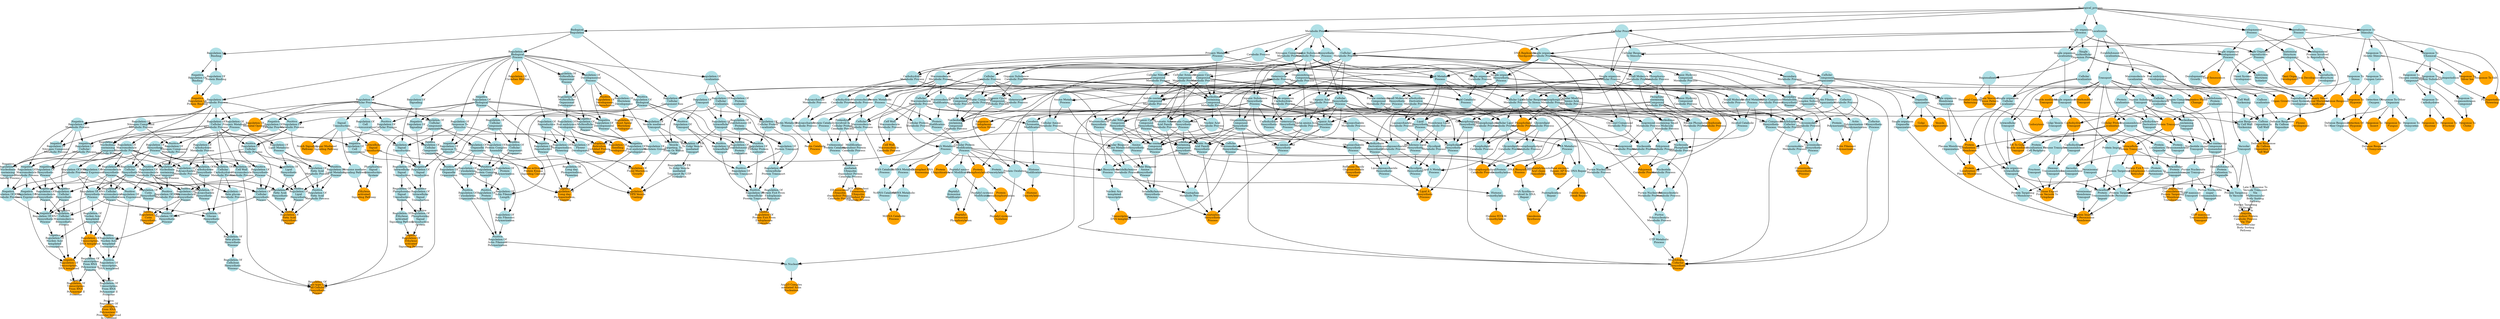 digraph {
1 [style="filled", fixedsize="true", fontsize="10", shape="circle", width="0.75", fillcolor="powderblue", label="Biological_process", color="transparent"];
2 [style="filled", fixedsize="true", fontsize="10", shape="circle", width="0.75", fillcolor="powderblue", label="Biological
Regulation", color="transparent"];
3 [style="filled", fixedsize="true", fontsize="10", shape="circle", width="0.75", fillcolor="powderblue", label="Regulation Of
Biological
Process", color="transparent"];
4 [style="filled", fixedsize="true", fontsize="10", shape="circle", width="0.75", fillcolor="powderblue", label="Regulation Of
Metabolic Process", color="transparent"];
5 [style="filled", fixedsize="true", fontsize="10", shape="circle", width="0.75", fillcolor="powderblue", label="Regulation Of
Macromolecule
Metabolic Process", color="transparent"];
6 [style="filled", fixedsize="true", fontsize="10", shape="circle", width="0.75", fillcolor="powderblue", label="Regulation Of
Gene Expression", color="transparent"];
7 [style="filled", fixedsize="true", fontsize="10", shape="circle", width="0.75", fillcolor="powderblue", label="Regulation Of
Biosynthetic
Process", color="transparent"];
8 [style="filled", fixedsize="true", fontsize="10", shape="circle", width="0.75", fillcolor="powderblue", label="Regulation Of
Macromolecule
Biosynthetic
Process", color="transparent"];
9 [style="filled", fixedsize="true", fontsize="10", shape="circle", width="0.75", fillcolor="powderblue", label="Regulation Of
Cellular Process", color="transparent"];
10 [style="filled", fixedsize="true", fontsize="10", shape="circle", width="0.75", fillcolor="powderblue", label="Regulation Of
Cellular
Metabolic Process", color="transparent"];
11 [style="filled", fixedsize="true", fontsize="10", shape="circle", width="0.75", fillcolor="powderblue", label="Regulation Of
Cellular
Biosynthetic
Process", color="transparent"];
12 [style="filled", fixedsize="true", fontsize="10", shape="circle", width="0.75", fillcolor="powderblue", label="Regulation Of
Nitrogen Compound
Metabolic Process", color="transparent"];
13 [style="filled", fixedsize="true", fontsize="10", shape="circle", width="0.75", fillcolor="powderblue", label="Regulation Of
Primary Metabolic
Process", color="transparent"];
14 [style="filled", fixedsize="true", fontsize="10", shape="circle", width="0.75", fillcolor="powderblue", label="Regulation Of
Nucleobase
containing
Compound
Metabolic Process", color="transparent"];
15 [style="filled", fixedsize="true", fontsize="10", shape="circle", width="0.75", fillcolor="powderblue", label="Regulation Of RNA
Metabolic Process", color="transparent"];
16 [style="filled", fixedsize="true", fontsize="10", shape="circle", width="0.75", fillcolor="powderblue", label="Regulation Of RNA
Biosynthetic
Process", color="transparent"];
17 [style="filled", fixedsize="true", fontsize="10", shape="circle", width="0.75", fillcolor="powderblue", label="Regulation Of
Nucleic Acid
templated
Transcription", color="transparent"];
18 [style="filled", fixedsize="true", fontsize="10", shape="circle", width="0.75", fillcolor="powderblue", label="Regulation Of
Cellular
Macromolecule
Biosynthetic
Process", color="transparent"];
19 [style="filled", fixedsize="true", fontsize="10", shape="circle", width="0.75", fillcolor="orange", label="Regulation Of
Transcription,
DNA templated", color="transparent"];
20 [style="filled", fixedsize="true", fontsize="10", shape="circle", width="0.75", fillcolor="powderblue", label="Metabolic Process", color="transparent"];
21 [style="filled", fixedsize="true", fontsize="10", shape="circle", width="0.75", fillcolor="powderblue", label="Cellular Process", color="transparent"];
22 [style="filled", fixedsize="true", fontsize="10", shape="circle", width="0.75", fillcolor="powderblue", label="Cellular
Metabolic Process", color="transparent"];
23 [style="filled", fixedsize="true", fontsize="10", shape="circle", width="0.75", fillcolor="powderblue", label="Sulfur Compound
Metabolic Process", color="transparent"];
24 [style="filled", fixedsize="true", fontsize="10", shape="circle", width="0.75", fillcolor="powderblue", label="Single organism
Process", color="transparent"];
25 [style="filled", fixedsize="true", fontsize="10", shape="circle", width="0.75", fillcolor="powderblue", label="Single organism
Metabolic Process", color="transparent"];
26 [style="filled", fixedsize="true", fontsize="10", shape="circle", width="0.75", fillcolor="powderblue", label="Secondary
Metabolic Process", color="transparent"];
27 [style="filled", fixedsize="true", fontsize="10", shape="circle", width="0.75", fillcolor="powderblue", label="Small Molecule
Metabolic Process", color="transparent"];
28 [style="filled", fixedsize="true", fontsize="10", shape="circle", width="0.75", fillcolor="powderblue", label="Single organism
Cellular Process", color="transparent"];
29 [style="filled", fixedsize="true", fontsize="10", shape="circle", width="0.75", fillcolor="powderblue", label="Organic Substance
Metabolic Process", color="transparent"];
30 [style="filled", fixedsize="true", fontsize="10", shape="circle", width="0.75", fillcolor="powderblue", label="Organic Acid
Metabolic Process", color="transparent"];
31 [style="filled", fixedsize="true", fontsize="10", shape="circle", width="0.75", fillcolor="powderblue", label="Glycosinolate
Metabolic Process", color="transparent"];
32 [style="filled", fixedsize="true", fontsize="10", shape="circle", width="0.75", fillcolor="powderblue", label="Biosynthetic
Process", color="transparent"];
33 [style="filled", fixedsize="true", fontsize="10", shape="circle", width="0.75", fillcolor="powderblue", label="Cellular
Biosynthetic
Process", color="transparent"];
34 [style="filled", fixedsize="true", fontsize="10", shape="circle", width="0.75", fillcolor="powderblue", label="Sulfur Compound
Biosynthetic
Process", color="transparent"];
35 [style="filled", fixedsize="true", fontsize="10", shape="circle", width="0.75", fillcolor="powderblue", label="Single organism
Biosynthetic
Process", color="transparent"];
36 [style="filled", fixedsize="true", fontsize="10", shape="circle", width="0.75", fillcolor="powderblue", label="Secondary
Metabolite
Biosynthetic
Process", color="transparent"];
37 [style="filled", fixedsize="true", fontsize="10", shape="circle", width="0.75", fillcolor="powderblue", label="Glycosinolate
Biosynthetic
Process", color="transparent"];
38 [style="filled", fixedsize="true", fontsize="10", shape="circle", width="0.75", fillcolor="powderblue", label="Glucosinolate
Metabolic Process", color="transparent"];
39 [style="filled", fixedsize="true", fontsize="10", shape="circle", width="0.75", fillcolor="orange", label="Glucosinolate
Biosynthetic
Process", color="transparent"];
40 [style="filled", fixedsize="true", fontsize="10", shape="circle", width="0.75", fillcolor="powderblue", label="Localization", color="transparent"];
41 [style="filled", fixedsize="true", fontsize="10", shape="circle", width="0.75", fillcolor="powderblue", label="Establishment Of
Localization", color="transparent"];
42 [style="filled", fixedsize="true", fontsize="10", shape="circle", width="0.75", fillcolor="powderblue", label="Transport", color="transparent"];
43 [style="filled", fixedsize="true", fontsize="10", shape="circle", width="0.75", fillcolor="powderblue", label="Cellular
Localization", color="transparent"];
44 [style="filled", fixedsize="true", fontsize="10", shape="circle", width="0.75", fillcolor="powderblue", label="Intracellular
Transport", color="transparent"];
45 [style="filled", fixedsize="true", fontsize="10", shape="circle", width="0.75", fillcolor="orange", label="Vesicle mediated
Transport", color="transparent"];
46 [style="filled", fixedsize="true", fontsize="10", shape="circle", width="0.75", fillcolor="powderblue", label="Golgi Vesicle
Transport", color="transparent"];
47 [style="filled", fixedsize="true", fontsize="10", shape="circle", width="0.75", fillcolor="orange", label="ER To Golgi
Vesicle mediated
Transport", color="transparent"];
48 [style="filled", fixedsize="true", fontsize="10", shape="circle", width="0.75", fillcolor="powderblue", label="Regulation Of
Cell
Communication", color="transparent"];
49 [style="filled", fixedsize="true", fontsize="10", shape="circle", width="0.75", fillcolor="powderblue", label="Regulation Of
Signaling", color="transparent"];
50 [style="filled", fixedsize="true", fontsize="10", shape="circle", width="0.75", fillcolor="powderblue", label="Regulation Of
Response To
Stimulus", color="transparent"];
51 [style="filled", fixedsize="true", fontsize="10", shape="circle", width="0.75", fillcolor="powderblue", label="Regulation Of
Signal
Transduction", color="transparent"];
52 [style="filled", fixedsize="true", fontsize="10", shape="circle", width="0.75", fillcolor="powderblue", label="Regulation Of
Intracellular
Signal
Transduction", color="transparent"];
53 [style="filled", fixedsize="true", fontsize="10", shape="circle", width="0.75", fillcolor="powderblue", label="Regulation Of
Phosphorelay
Signal
Transduction
System", color="transparent"];
54 [style="filled", fixedsize="true", fontsize="10", shape="circle", width="0.75", fillcolor="powderblue", label="Regulation Of
Ethylene
activated
Signaling Pathway", color="transparent"];
55 [style="filled", fixedsize="true", fontsize="10", shape="circle", width="0.75", fillcolor="powderblue", label="Negative
Regulation Of
Biological
Process", color="transparent"];
56 [style="filled", fixedsize="true", fontsize="10", shape="circle", width="0.75", fillcolor="powderblue", label="Negative
Regulation Of
Cellular Process", color="transparent"];
57 [style="filled", fixedsize="true", fontsize="10", shape="circle", width="0.75", fillcolor="powderblue", label="Negative
Regulation Of
Cell
Communication", color="transparent"];
58 [style="filled", fixedsize="true", fontsize="10", shape="circle", width="0.75", fillcolor="powderblue", label="Negative
Regulation Of
Signaling", color="transparent"];
59 [style="filled", fixedsize="true", fontsize="10", shape="circle", width="0.75", fillcolor="powderblue", label="Negative
Regulation Of
Response To
Stimulus", color="transparent"];
60 [style="filled", fixedsize="true", fontsize="10", shape="circle", width="0.75", fillcolor="powderblue", label="Negative
Regulation Of
Signal
Transduction", color="transparent"];
61 [style="filled", fixedsize="true", fontsize="10", shape="circle", width="0.75", fillcolor="powderblue", label="Negative
Regulation Of
Intracellular
Signal
Transduction", color="transparent"];
62 [style="filled", fixedsize="true", fontsize="10", shape="circle", width="0.75", fillcolor="powderblue", label="Negative
Regulation Of
Phosphorelay
Signal
Transduction
System", color="transparent"];
63 [style="filled", fixedsize="true", fontsize="10", shape="circle", width="0.75", fillcolor="orange", label="Negative
Regulation Of
Ethylene
activated
Signaling Pathway", color="transparent"];
64 [style="filled", fixedsize="true", fontsize="10", shape="circle", width="0.75", fillcolor="powderblue", label="Macromolecule
Metabolic Process", color="transparent"];
65 [style="filled", fixedsize="true", fontsize="10", shape="circle", width="0.75", fillcolor="powderblue", label="Primary Metabolic
Process", color="transparent"];
66 [style="filled", fixedsize="true", fontsize="10", shape="circle", width="0.75", fillcolor="powderblue", label="Protein Metabolic
Process", color="transparent"];
67 [style="filled", fixedsize="true", fontsize="10", shape="circle", width="0.75", fillcolor="powderblue", label="Macromolecule
Modification", color="transparent"];
68 [style="filled", fixedsize="true", fontsize="10", shape="circle", width="0.75", fillcolor="powderblue", label="Protein
Modification
Process", color="transparent"];
69 [style="filled", fixedsize="true", fontsize="10", shape="circle", width="0.75", fillcolor="powderblue", label="Cellular
Macromolecule
Metabolic Process", color="transparent"];
70 [style="filled", fixedsize="true", fontsize="10", shape="circle", width="0.75", fillcolor="powderblue", label="Cellular Protein
Metabolic Process", color="transparent"];
71 [style="filled", fixedsize="true", fontsize="10", shape="circle", width="0.75", fillcolor="powderblue", label="Cellular Protein
Modification
Process", color="transparent"];
72 [style="filled", fixedsize="true", fontsize="10", shape="circle", width="0.75", fillcolor="orange", label="Protein
Ubiquitination", color="transparent"];
73 [style="filled", fixedsize="true", fontsize="10", shape="circle", width="0.75", fillcolor="powderblue", label="Signal
Transduction", color="transparent"];
74 [style="filled", fixedsize="true", fontsize="10", shape="circle", width="0.75", fillcolor="powderblue", label="Response To
Stimulus", color="transparent"];
75 [style="filled", fixedsize="true", fontsize="10", shape="circle", width="0.75", fillcolor="powderblue", label="Response To
Stress", color="transparent"];
76 [style="filled", fixedsize="true", fontsize="10", shape="circle", width="0.75", fillcolor="powderblue", label="Cellular Response
To Stimulus", color="transparent"];
77 [style="filled", fixedsize="true", fontsize="10", shape="circle", width="0.75", fillcolor="powderblue", label="Cellular Response
To Stress", color="transparent"];
78 [style="filled", fixedsize="true", fontsize="10", shape="circle", width="0.75", fillcolor="orange", label="Response To
Endoplasmic
Reticulum Stress", color="transparent"];
79 [style="filled", fixedsize="true", fontsize="10", shape="circle", width="0.75", fillcolor="orange", label="Endoplasmic
Reticulum
Unfolded Protein
Response", color="transparent"];
80 [style="filled", fixedsize="true", fontsize="10", shape="circle", width="0.75", fillcolor="powderblue", label="Response To Other
Organism", color="transparent"];
81 [style="filled", fixedsize="true", fontsize="10", shape="circle", width="0.75", fillcolor="orange", label="Response To
Fungus", color="transparent"];
82 [style="filled", fixedsize="true", fontsize="10", shape="circle", width="0.75", fillcolor="powderblue", label="Macromolecule
Localization", color="transparent"];
83 [style="filled", fixedsize="true", fontsize="10", shape="circle", width="0.75", fillcolor="powderblue", label="Protein
Localization", color="transparent"];
84 [style="filled", fixedsize="true", fontsize="10", shape="circle", width="0.75", fillcolor="powderblue", label="Establishment Of
Protein
Localization", color="transparent"];
85 [style="filled", fixedsize="true", fontsize="10", shape="circle", width="0.75", fillcolor="powderblue", label="Organic Substance
Transport", color="transparent"];
86 [style="filled", fixedsize="true", fontsize="10", shape="circle", width="0.75", fillcolor="orange", label="Protein Transport", color="transparent"];
87 [style="filled", fixedsize="true", fontsize="10", shape="circle", width="0.75", fillcolor="orange", label="Intracellular
Protein Transport", color="transparent"];
88 [style="filled", fixedsize="true", fontsize="10", shape="circle", width="0.75", fillcolor="powderblue", label="Protein Targeting", color="transparent"];
89 [style="filled", fixedsize="true", fontsize="10", shape="circle", width="0.75", fillcolor="powderblue", label="Vacuolar
Transport", color="transparent"];
90 [style="filled", fixedsize="true", fontsize="10", shape="circle", width="0.75", fillcolor="powderblue", label="Cellular
Macromolecule
Localization", color="transparent"];
91 [style="filled", fixedsize="true", fontsize="10", shape="circle", width="0.75", fillcolor="orange", label="Cellular Protein
Localization", color="transparent"];
92 [style="filled", fixedsize="true", fontsize="10", shape="circle", width="0.75", fillcolor="powderblue", label="Protein
Localization To
Organelle", color="transparent"];
93 [style="filled", fixedsize="true", fontsize="10", shape="circle", width="0.75", fillcolor="powderblue", label="Establishment Of
Protein
Localization To
Organelle", color="transparent"];
94 [style="filled", fixedsize="true", fontsize="10", shape="circle", width="0.75", fillcolor="powderblue", label="Protein Targeting
To Vacuole", color="transparent"];
95 [style="filled", fixedsize="true", fontsize="10", shape="circle", width="0.75", fillcolor="powderblue", label="Late Endosome To
Vacuole Transport
Via
Multivesicular
Body Sorting
Pathway", color="transparent"];
96 [style="filled", fixedsize="true", fontsize="10", shape="circle", width="0.75", fillcolor="orange", label="Protein Targeting
To Vacuole
Involved In
Ubiquitin
dependent Protein
Catabolic Process
Via The
Multivesicular
Body Sorting
Pathway", color="transparent"];
97 [style="filled", fixedsize="true", fontsize="10", shape="circle", width="0.75", fillcolor="powderblue", label="Response To
Oomycetes", color="transparent"];
98 [style="filled", fixedsize="true", fontsize="10", shape="circle", width="0.75", fillcolor="orange", label="Defense Response", color="transparent"];
99 [style="filled", fixedsize="true", fontsize="10", shape="circle", width="0.75", fillcolor="powderblue", label="Defense Response
To Other Organism", color="transparent"];
100 [style="filled", fixedsize="true", fontsize="10", shape="circle", width="0.75", fillcolor="orange", label="Defense Response
To Oomycetes", color="transparent"];
101 [style="filled", fixedsize="true", fontsize="10", shape="circle", width="0.75", fillcolor="powderblue", label="Protein Oxidation", color="transparent"];
102 [style="filled", fixedsize="true", fontsize="10", shape="circle", width="0.75", fillcolor="powderblue", label="Peptidyl amino
Acid Modification", color="transparent"];
103 [style="filled", fixedsize="true", fontsize="10", shape="circle", width="0.75", fillcolor="powderblue", label="Peptidyl cysteine
Modification", color="transparent"];
104 [style="filled", fixedsize="true", fontsize="10", shape="circle", width="0.75", fillcolor="orange", label="Peptidyl cysteine
Oxidation", color="transparent"];
105 [style="filled", fixedsize="true", fontsize="10", shape="circle", width="0.75", fillcolor="orange", label="Regulation Of
Circadian Rhythm", color="transparent"];
106 [style="filled", fixedsize="true", fontsize="10", shape="circle", width="0.75", fillcolor="powderblue", label="Single organism
Localization", color="transparent"];
107 [style="filled", fixedsize="true", fontsize="10", shape="circle", width="0.75", fillcolor="powderblue", label="Single organism
Transport", color="transparent"];
108 [style="filled", fixedsize="true", fontsize="10", shape="circle", width="0.75", fillcolor="orange", label="Carbohydrate
Transport", color="transparent"];
109 [style="filled", fixedsize="true", fontsize="10", shape="circle", width="0.75", fillcolor="powderblue", label="Positive
Regulation Of
Biological
Process", color="transparent"];
110 [style="filled", fixedsize="true", fontsize="10", shape="circle", width="0.75", fillcolor="powderblue", label="Positive
Regulation Of
Metabolic Process", color="transparent"];
111 [style="filled", fixedsize="true", fontsize="10", shape="circle", width="0.75", fillcolor="powderblue", label="Positive
Regulation Of
Biosynthetic
Process", color="transparent"];
112 [style="filled", fixedsize="true", fontsize="10", shape="circle", width="0.75", fillcolor="powderblue", label="Positive
Regulation Of
Cellular Process", color="transparent"];
113 [style="filled", fixedsize="true", fontsize="10", shape="circle", width="0.75", fillcolor="powderblue", label="Positive
Regulation Of
Cellular
Metabolic Process", color="transparent"];
114 [style="filled", fixedsize="true", fontsize="10", shape="circle", width="0.75", fillcolor="powderblue", label="Positive
Regulation Of
Cellular
Biosynthetic
Process", color="transparent"];
115 [style="filled", fixedsize="true", fontsize="10", shape="circle", width="0.75", fillcolor="powderblue", label="Regulation Of
Lipid Metabolic
Process", color="transparent"];
116 [style="filled", fixedsize="true", fontsize="10", shape="circle", width="0.75", fillcolor="powderblue", label="Regulation Of
Fatty Acid
Metabolic Process", color="transparent"];
117 [style="filled", fixedsize="true", fontsize="10", shape="circle", width="0.75", fillcolor="powderblue", label="Regulation Of
Lipid
Biosynthetic
Process", color="transparent"];
118 [style="filled", fixedsize="true", fontsize="10", shape="circle", width="0.75", fillcolor="powderblue", label="Regulation Of
Fatty Acid
Biosynthetic
Process", color="transparent"];
119 [style="filled", fixedsize="true", fontsize="10", shape="circle", width="0.75", fillcolor="powderblue", label="Positive
Regulation Of
Lipid Metabolic
Process", color="transparent"];
120 [style="filled", fixedsize="true", fontsize="10", shape="circle", width="0.75", fillcolor="powderblue", label="Positive
Regulation Of
Fatty Acid
Metabolic Process", color="transparent"];
121 [style="filled", fixedsize="true", fontsize="10", shape="circle", width="0.75", fillcolor="powderblue", label="Positive
Regulation Of
Lipid
Biosynthetic
Process", color="transparent"];
122 [style="filled", fixedsize="true", fontsize="10", shape="circle", width="0.75", fillcolor="orange", label="Positive
Regulation Of
Fatty Acid
Biosynthetic
Process", color="transparent"];
123 [style="filled", fixedsize="true", fontsize="10", shape="circle", width="0.75", fillcolor="powderblue", label="Cellular
Component
Organization", color="transparent"];
124 [style="filled", fixedsize="true", fontsize="10", shape="circle", width="0.75", fillcolor="powderblue", label="Response To
Chemical", color="transparent"];
125 [style="filled", fixedsize="true", fontsize="10", shape="circle", width="0.75", fillcolor="orange", label="Response To Salt", color="transparent"];
126 [style="filled", fixedsize="true", fontsize="10", shape="circle", width="0.75", fillcolor="orange", label="Response To
Insect", color="transparent"];
127 [style="filled", fixedsize="true", fontsize="10", shape="circle", width="0.75", fillcolor="powderblue", label="Protein
Demethylation", color="transparent"];
128 [style="filled", fixedsize="true", fontsize="10", shape="circle", width="0.75", fillcolor="powderblue", label="Macromolecular
Complex Subunit
Organization", color="transparent"];
129 [style="filled", fixedsize="true", fontsize="10", shape="circle", width="0.75", fillcolor="powderblue", label="Covalent
Chromatin
Modification", color="transparent"];
130 [style="filled", fixedsize="true", fontsize="10", shape="circle", width="0.75", fillcolor="powderblue", label="Histone
Modification", color="transparent"];
131 [style="filled", fixedsize="true", fontsize="10", shape="circle", width="0.75", fillcolor="powderblue", label="Histone
Demethylation", color="transparent"];
132 [style="filled", fixedsize="true", fontsize="10", shape="circle", width="0.75", fillcolor="orange", label="Histone H3 K36
Demethylation", color="transparent"];
133 [style="filled", fixedsize="true", fontsize="10", shape="circle", width="0.75", fillcolor="powderblue", label="Response To
Abiotic Stimulus", color="transparent"];
134 [style="filled", fixedsize="true", fontsize="10", shape="circle", width="0.75", fillcolor="powderblue", label="Response To
Oxygen Levels", color="transparent"];
135 [style="filled", fixedsize="true", fontsize="10", shape="circle", width="0.75", fillcolor="orange", label="Response To
Hypoxia", color="transparent"];
136 [style="filled", fixedsize="true", fontsize="10", shape="circle", width="0.75", fillcolor="powderblue", label="Nitrogen Compound
Transport", color="transparent"];
137 [style="filled", fixedsize="true", fontsize="10", shape="circle", width="0.75", fillcolor="powderblue", label="Nucleobase
containing
Compound
Transport", color="transparent"];
138 [style="filled", fixedsize="true", fontsize="10", shape="circle", width="0.75", fillcolor="powderblue", label="Carbohydrate
Derivative
Transport", color="transparent"];
139 [style="filled", fixedsize="true", fontsize="10", shape="circle", width="0.75", fillcolor="powderblue", label="Nucleotide sugar
Transport", color="transparent"];
140 [style="filled", fixedsize="true", fontsize="10", shape="circle", width="0.75", fillcolor="powderblue", label="Purine Nucleotide
sugar Transport", color="transparent"];
141 [style="filled", fixedsize="true", fontsize="10", shape="circle", width="0.75", fillcolor="powderblue", label="GDP mannose
Transport", color="transparent"];
142 [style="filled", fixedsize="true", fontsize="10", shape="circle", width="0.75", fillcolor="powderblue", label="Transmembrane
Transport", color="transparent"];
143 [style="filled", fixedsize="true", fontsize="10", shape="circle", width="0.75", fillcolor="powderblue", label="Purine containing
Compound
Transmembrane
Transport", color="transparent"];
144 [style="filled", fixedsize="true", fontsize="10", shape="circle", width="0.75", fillcolor="powderblue", label="Purine Nucleotide
sugar
Transmembrane
Transport", color="transparent"];
145 [style="filled", fixedsize="true", fontsize="10", shape="circle", width="0.75", fillcolor="orange", label="GDP mannose
Transmembrane
Transport", color="transparent"];
146 [style="filled", fixedsize="true", fontsize="10", shape="circle", width="0.75", fillcolor="powderblue", label="Regulation Of
Localization", color="transparent"];
147 [style="filled", fixedsize="true", fontsize="10", shape="circle", width="0.75", fillcolor="powderblue", label="Regulation Of
Transport", color="transparent"];
148 [style="filled", fixedsize="true", fontsize="10", shape="circle", width="0.75", fillcolor="powderblue", label="Regulation Of
Cellular
Localization", color="transparent"];
149 [style="filled", fixedsize="true", fontsize="10", shape="circle", width="0.75", fillcolor="powderblue", label="Regulation Of
Intracellular
Transport", color="transparent"];
150 [style="filled", fixedsize="true", fontsize="10", shape="circle", width="0.75", fillcolor="powderblue", label="Regulation Of
Protein
Localization", color="transparent"];
151 [style="filled", fixedsize="true", fontsize="10", shape="circle", width="0.75", fillcolor="powderblue", label="Regulation Of
Establishment Of
Protein
Localization", color="transparent"];
152 [style="filled", fixedsize="true", fontsize="10", shape="circle", width="0.75", fillcolor="powderblue", label="Regulation Of
Protein Transport", color="transparent"];
153 [style="filled", fixedsize="true", fontsize="10", shape="circle", width="0.75", fillcolor="powderblue", label="Regulation Of
Cellular Protein
Localization", color="transparent"];
154 [style="filled", fixedsize="true", fontsize="10", shape="circle", width="0.75", fillcolor="powderblue", label="Regulation Of
Intracellular
Protein Transport", color="transparent"];
155 [style="filled", fixedsize="true", fontsize="10", shape="circle", width="0.75", fillcolor="powderblue", label="Regulation Of
Protein Exit From
Endoplasmic
Reticulum", color="transparent"];
156 [style="filled", fixedsize="true", fontsize="10", shape="circle", width="0.75", fillcolor="powderblue", label="Positive
Regulation Of
Transport", color="transparent"];
157 [style="filled", fixedsize="true", fontsize="10", shape="circle", width="0.75", fillcolor="powderblue", label="Positive
Regulation Of
Intracellular
Transport", color="transparent"];
158 [style="filled", fixedsize="true", fontsize="10", shape="circle", width="0.75", fillcolor="powderblue", label="Positive
Regulation Of
Establishment Of
Protein
Localization", color="transparent"];
159 [style="filled", fixedsize="true", fontsize="10", shape="circle", width="0.75", fillcolor="powderblue", label="Positive
Regulation Of
Protein Transport", color="transparent"];
160 [style="filled", fixedsize="true", fontsize="10", shape="circle", width="0.75", fillcolor="powderblue", label="Positive
Regulation Of
Cellular Protein
Localization", color="transparent"];
161 [style="filled", fixedsize="true", fontsize="10", shape="circle", width="0.75", fillcolor="powderblue", label="Positive
Regulation Of
Intracellular
Protein Transport", color="transparent"];
162 [style="filled", fixedsize="true", fontsize="10", shape="circle", width="0.75", fillcolor="orange", label="Positive
Regulation Of
Protein Exit From
Endoplasmic
Reticulum", color="transparent"];
163 [style="filled", fixedsize="true", fontsize="10", shape="circle", width="0.75", fillcolor="powderblue", label="Single organism
Membrane
Organization", color="transparent"];
164 [style="filled", fixedsize="true", fontsize="10", shape="circle", width="0.75", fillcolor="powderblue", label="Single organism
Cellular
Localization", color="transparent"];
165 [style="filled", fixedsize="true", fontsize="10", shape="circle", width="0.75", fillcolor="orange", label="Protein
Localization To
Membrane", color="transparent"];
166 [style="filled", fixedsize="true", fontsize="10", shape="circle", width="0.75", fillcolor="powderblue", label="Carbohydrate
Metabolic Process", color="transparent"];
167 [style="filled", fixedsize="true", fontsize="10", shape="circle", width="0.75", fillcolor="powderblue", label="Single organism
Carbohydrate
Metabolic Process", color="transparent"];
168 [style="filled", fixedsize="true", fontsize="10", shape="circle", width="0.75", fillcolor="powderblue", label="Oligosaccharide
Metabolic Process", color="transparent"];
169 [style="filled", fixedsize="true", fontsize="10", shape="circle", width="0.75", fillcolor="powderblue", label="Organic Substance
Biosynthetic
Process", color="transparent"];
170 [style="filled", fixedsize="true", fontsize="10", shape="circle", width="0.75", fillcolor="powderblue", label="Carbohydrate
Biosynthetic
Process", color="transparent"];
171 [style="filled", fixedsize="true", fontsize="10", shape="circle", width="0.75", fillcolor="powderblue", label="Oligosaccharide
Biosynthetic
Process", color="transparent"];
172 [style="filled", fixedsize="true", fontsize="10", shape="circle", width="0.75", fillcolor="orange", label="Raffinose Family
Oligosaccharide
Biosynthetic
Process", color="transparent"];
173 [style="filled", fixedsize="true", fontsize="10", shape="circle", width="0.75", fillcolor="powderblue", label="Catabolic Process", color="transparent"];
174 [style="filled", fixedsize="true", fontsize="10", shape="circle", width="0.75", fillcolor="powderblue", label="Organic Substance
Catabolic Process", color="transparent"];
175 [style="filled", fixedsize="true", fontsize="10", shape="circle", width="0.75", fillcolor="powderblue", label="Macromolecule
Catabolic Process", color="transparent"];
176 [style="filled", fixedsize="true", fontsize="10", shape="circle", width="0.75", fillcolor="powderblue", label="Cellular
Catabolic Process", color="transparent"];
177 [style="filled", fixedsize="true", fontsize="10", shape="circle", width="0.75", fillcolor="powderblue", label="Cellular
Macromolecule
Catabolic Process", color="transparent"];
178 [style="filled", fixedsize="true", fontsize="10", shape="circle", width="0.75", fillcolor="powderblue", label="Proteolysis
Involved In
Cellular Protein
Catabolic Process", color="transparent"];
179 [style="filled", fixedsize="true", fontsize="10", shape="circle", width="0.75", fillcolor="powderblue", label="Modification
dependent Protein
Catabolic Process", color="transparent"];
180 [style="filled", fixedsize="true", fontsize="10", shape="circle", width="0.75", fillcolor="powderblue", label="Protein Catabolic
Process", color="transparent"];
181 [style="filled", fixedsize="true", fontsize="10", shape="circle", width="0.75", fillcolor="powderblue", label="Proteasomal
Protein Catabolic
Process", color="transparent"];
182 [style="filled", fixedsize="true", fontsize="10", shape="circle", width="0.75", fillcolor="powderblue", label="Proteasome
mediated
Ubiquitin
dependent Protein
Catabolic Process", color="transparent"];
183 [style="filled", fixedsize="true", fontsize="10", shape="circle", width="0.75", fillcolor="orange", label="SCF dependent
Proteasomal
Ubiquitin
dependent Protein
Catabolic Process", color="transparent"];
184 [style="filled", fixedsize="true", fontsize="10", shape="circle", width="0.75", fillcolor="orange", label="Intracellular
Signal
Transduction", color="transparent"];
185 [style="filled", fixedsize="true", fontsize="10", shape="circle", width="0.75", fillcolor="powderblue", label="Phosphorelay
Signal
Transduction
System", color="transparent"];
186 [style="filled", fixedsize="true", fontsize="10", shape="circle", width="0.75", fillcolor="powderblue", label="Hormone mediated
Signaling Pathway", color="transparent"];
187 [style="filled", fixedsize="true", fontsize="10", shape="circle", width="0.75", fillcolor="orange", label="Ethylene
activated
Signaling Pathway", color="transparent"];
188 [style="filled", fixedsize="true", fontsize="10", shape="circle", width="0.75", fillcolor="powderblue", label="Developmental
Process", color="transparent"];
189 [style="filled", fixedsize="true", fontsize="10", shape="circle", width="0.75", fillcolor="powderblue", label="Single organism
Developmental
Process", color="transparent"];
190 [style="filled", fixedsize="true", fontsize="10", shape="circle", width="0.75", fillcolor="orange", label="Leaf Senescence", color="transparent"];
191 [style="filled", fixedsize="true", fontsize="10", shape="circle", width="0.75", fillcolor="powderblue", label="Single
multicellular
Organism Process", color="transparent"];
192 [style="filled", fixedsize="true", fontsize="10", shape="circle", width="0.75", fillcolor="powderblue", label="Post embryonic
Development", color="transparent"];
193 [style="filled", fixedsize="true", fontsize="10", shape="circle", width="0.75", fillcolor="powderblue", label="Reproductive
Process", color="transparent"];
194 [style="filled", fixedsize="true", fontsize="10", shape="circle", width="0.75", fillcolor="powderblue", label="Single Organism
Reproductive
Process", color="transparent"];
195 [style="filled", fixedsize="true", fontsize="10", shape="circle", width="0.75", fillcolor="powderblue", label="Anatomical
Structure
Development", color="transparent"];
196 [style="filled", fixedsize="true", fontsize="10", shape="circle", width="0.75", fillcolor="powderblue", label="Shoot System
Development", color="transparent"];
197 [style="filled", fixedsize="true", fontsize="10", shape="circle", width="0.75", fillcolor="powderblue", label="Developmental
Process Involved
In Reproduction", color="transparent"];
198 [style="filled", fixedsize="true", fontsize="10", shape="circle", width="0.75", fillcolor="powderblue", label="Reproductive
Structure
Development", color="transparent"];
199 [style="filled", fixedsize="true", fontsize="10", shape="circle", width="0.75", fillcolor="powderblue", label="Reproductive
Shoot System
Development", color="transparent"];
200 [style="filled", fixedsize="true", fontsize="10", shape="circle", width="0.75", fillcolor="orange", label="Flower
Development", color="transparent"];
201 [style="filled", fixedsize="true", fontsize="10", shape="circle", width="0.75", fillcolor="powderblue", label="Phosphorus
Metabolic Process", color="transparent"];
202 [style="filled", fixedsize="true", fontsize="10", shape="circle", width="0.75", fillcolor="powderblue", label="Phosphate
containing
Compound
Metabolic Process", color="transparent"];
203 [style="filled", fixedsize="true", fontsize="10", shape="circle", width="0.75", fillcolor="orange", label="Protein
Phosphorylation", color="transparent"];
204 [style="filled", fixedsize="true", fontsize="10", shape="circle", width="0.75", fillcolor="orange", label="Protein
Autophosphorylation", color="transparent"];
205 [style="filled", fixedsize="true", fontsize="10", shape="circle", width="0.75", fillcolor="orange", label="Endocytosis", color="transparent"];
206 [style="filled", fixedsize="true", fontsize="10", shape="circle", width="0.75", fillcolor="powderblue", label="Cell Wall
Thickening", color="transparent"];
207 [style="filled", fixedsize="true", fontsize="10", shape="circle", width="0.75", fillcolor="powderblue", label="Defense Response
By Cell Wall
Thickening", color="transparent"];
208 [style="filled", fixedsize="true", fontsize="10", shape="circle", width="0.75", fillcolor="powderblue", label="Callose
Localization", color="transparent"];
209 [style="filled", fixedsize="true", fontsize="10", shape="circle", width="0.75", fillcolor="powderblue", label="Defense Response
By Callose
Deposition", color="transparent"];
210 [style="filled", fixedsize="true", fontsize="10", shape="circle", width="0.75", fillcolor="powderblue", label="Callose
Deposition In
Cell Wall", color="transparent"];
211 [style="filled", fixedsize="true", fontsize="10", shape="circle", width="0.75", fillcolor="orange", label="Defense Response
By Callose
Deposition In
Cell Wall", color="transparent"];
212 [style="filled", fixedsize="true", fontsize="10", shape="circle", width="0.75", fillcolor="orange", label="Xylem Development", color="transparent"];
213 [style="filled", fixedsize="true", fontsize="10", shape="circle", width="0.75", fillcolor="powderblue", label="Nitrogen Compound
Metabolic Process", color="transparent"];
214 [style="filled", fixedsize="true", fontsize="10", shape="circle", width="0.75", fillcolor="powderblue", label="Organonitrogen
Compound
Metabolic Process", color="transparent"];
215 [style="filled", fixedsize="true", fontsize="10", shape="circle", width="0.75", fillcolor="powderblue", label="Amine Metabolic
Process", color="transparent"];
216 [style="filled", fixedsize="true", fontsize="10", shape="circle", width="0.75", fillcolor="powderblue", label="Cellular Nitrogen
Compound
Metabolic Process", color="transparent"];
217 [style="filled", fixedsize="true", fontsize="10", shape="circle", width="0.75", fillcolor="powderblue", label="Cellular Amine
Metabolic Process", color="transparent"];
218 [style="filled", fixedsize="true", fontsize="10", shape="circle", width="0.75", fillcolor="powderblue", label="Cellular Biogenic
Amine Metabolic
Process", color="transparent"];
219 [style="filled", fixedsize="true", fontsize="10", shape="circle", width="0.75", fillcolor="powderblue", label="Cellular Aromatic
Compound
Metabolic Process", color="transparent"];
220 [style="filled", fixedsize="true", fontsize="10", shape="circle", width="0.75", fillcolor="powderblue", label="Heterocycle
Metabolic Process", color="transparent"];
221 [style="filled", fixedsize="true", fontsize="10", shape="circle", width="0.75", fillcolor="powderblue", label="Organic Cyclic
Compound
Metabolic Process", color="transparent"];
222 [style="filled", fixedsize="true", fontsize="10", shape="circle", width="0.75", fillcolor="powderblue", label="Indole containing
Compound
Metabolic Process", color="transparent"];
223 [style="filled", fixedsize="true", fontsize="10", shape="circle", width="0.75", fillcolor="powderblue", label="Indolalkylamine
Metabolic Process", color="transparent"];
224 [style="filled", fixedsize="true", fontsize="10", shape="circle", width="0.75", fillcolor="powderblue", label="Aromatic Amino
Acid Family
Metabolic Process", color="transparent"];
225 [style="filled", fixedsize="true", fontsize="10", shape="circle", width="0.75", fillcolor="powderblue", label="Alpha amino Acid
Metabolic Process", color="transparent"];
226 [style="filled", fixedsize="true", fontsize="10", shape="circle", width="0.75", fillcolor="powderblue", label="Tryptophan
Metabolic Process", color="transparent"];
227 [style="filled", fixedsize="true", fontsize="10", shape="circle", width="0.75", fillcolor="powderblue", label="Small Molecule
Biosynthetic
Process", color="transparent"];
228 [style="filled", fixedsize="true", fontsize="10", shape="circle", width="0.75", fillcolor="powderblue", label="Organic Acid
Biosynthetic
Process", color="transparent"];
229 [style="filled", fixedsize="true", fontsize="10", shape="circle", width="0.75", fillcolor="powderblue", label="Aromatic Compound
Biosynthetic
Process", color="transparent"];
230 [style="filled", fixedsize="true", fontsize="10", shape="circle", width="0.75", fillcolor="powderblue", label="Organic Cyclic
Compound
Biosynthetic
Process", color="transparent"];
231 [style="filled", fixedsize="true", fontsize="10", shape="circle", width="0.75", fillcolor="powderblue", label="Organonitrogen
Compound
Biosynthetic
Process", color="transparent"];
232 [style="filled", fixedsize="true", fontsize="10", shape="circle", width="0.75", fillcolor="powderblue", label="Aromatic Amino
Acid Family
Biosynthetic
Process", color="transparent"];
233 [style="filled", fixedsize="true", fontsize="10", shape="circle", width="0.75", fillcolor="powderblue", label="Cellular Nitrogen
Compound
Biosynthetic
Process", color="transparent"];
234 [style="filled", fixedsize="true", fontsize="10", shape="circle", width="0.75", fillcolor="powderblue", label="Amine
Biosynthetic
Process", color="transparent"];
235 [style="filled", fixedsize="true", fontsize="10", shape="circle", width="0.75", fillcolor="powderblue", label="Cellular Biogenic
Amine
Biosynthetic
Process", color="transparent"];
236 [style="filled", fixedsize="true", fontsize="10", shape="circle", width="0.75", fillcolor="powderblue", label="Heterocycle
Biosynthetic
Process", color="transparent"];
237 [style="filled", fixedsize="true", fontsize="10", shape="circle", width="0.75", fillcolor="powderblue", label="Indole containing
Compound
Biosynthetic
Process", color="transparent"];
238 [style="filled", fixedsize="true", fontsize="10", shape="circle", width="0.75", fillcolor="powderblue", label="Indolalkylamine
Biosynthetic
Process", color="transparent"];
239 [style="filled", fixedsize="true", fontsize="10", shape="circle", width="0.75", fillcolor="powderblue", label="Alpha amino Acid
Biosynthetic
Process", color="transparent"];
240 [style="filled", fixedsize="true", fontsize="10", shape="circle", width="0.75", fillcolor="orange", label="Tryptophan
Biosynthetic
Process", color="transparent"];
241 [style="filled", fixedsize="true", fontsize="10", shape="circle", width="0.75", fillcolor="powderblue", label="Organelle
Organization", color="transparent"];
242 [style="filled", fixedsize="true", fontsize="10", shape="circle", width="0.75", fillcolor="orange", label="Vesicle
Organization", color="transparent"];
243 [style="filled", fixedsize="true", fontsize="10", shape="circle", width="0.75", fillcolor="powderblue", label="Regulation Of
Developmental
Process", color="transparent"];
244 [style="filled", fixedsize="true", fontsize="10", shape="circle", width="0.75", fillcolor="orange", label="Positive
Regulation Of
Development,
Heterochronic", color="transparent"];
245 [style="filled", fixedsize="true", fontsize="10", shape="circle", width="0.75", fillcolor="powderblue", label="Photoperiodism", color="transparent"];
246 [style="filled", fixedsize="true", fontsize="10", shape="circle", width="0.75", fillcolor="orange", label="Photoperiodism,
Flowering", color="transparent"];
247 [style="filled", fixedsize="true", fontsize="10", shape="circle", width="0.75", fillcolor="powderblue", label="Embryonic
Meristem
Initiation", color="transparent"];
248 [style="filled", fixedsize="true", fontsize="10", shape="circle", width="0.75", fillcolor="orange", label="Primary Shoot
Apical Meristem
Specification", color="transparent"];
249 [style="filled", fixedsize="true", fontsize="10", shape="circle", width="0.75", fillcolor="powderblue", label="Regulation Of
Cell Wall
Macromolecule
Metabolic Process", color="transparent"];
250 [style="filled", fixedsize="true", fontsize="10", shape="circle", width="0.75", fillcolor="powderblue", label="Regulation Of
Cellular
Component
Biogenesis", color="transparent"];
251 [style="filled", fixedsize="true", fontsize="10", shape="circle", width="0.75", fillcolor="powderblue", label="Regulation Of
Cellular
Component
Organization", color="transparent"];
252 [style="filled", fixedsize="true", fontsize="10", shape="circle", width="0.75", fillcolor="powderblue", label="Regulation Of
Carbohydrate
Metabolic Process", color="transparent"];
253 [style="filled", fixedsize="true", fontsize="10", shape="circle", width="0.75", fillcolor="powderblue", label="Regulation Of
Cellular
Carbohydrate
Metabolic Process", color="transparent"];
254 [style="filled", fixedsize="true", fontsize="10", shape="circle", width="0.75", fillcolor="powderblue", label="Regulation Of
Polysaccharide
Metabolic Process", color="transparent"];
255 [style="filled", fixedsize="true", fontsize="10", shape="circle", width="0.75", fillcolor="powderblue", label="Regulation Of
Carbohydrate
Biosynthetic
Process", color="transparent"];
256 [style="filled", fixedsize="true", fontsize="10", shape="circle", width="0.75", fillcolor="powderblue", label="Regulation Of
Polysaccharide
Biosynthetic
Process", color="transparent"];
257 [style="filled", fixedsize="true", fontsize="10", shape="circle", width="0.75", fillcolor="powderblue", label="Regulation Of
Glucan
Biosynthetic
Process", color="transparent"];
258 [style="filled", fixedsize="true", fontsize="10", shape="circle", width="0.75", fillcolor="powderblue", label="Regulation Of
Beta glucan
Metabolic Process", color="transparent"];
259 [style="filled", fixedsize="true", fontsize="10", shape="circle", width="0.75", fillcolor="powderblue", label="Regulation Of
Beta glucan
Biosynthetic
Process", color="transparent"];
260 [style="filled", fixedsize="true", fontsize="10", shape="circle", width="0.75", fillcolor="powderblue", label="Regulation Of
Cellulose
Biosynthetic
Process", color="transparent"];
261 [style="filled", fixedsize="true", fontsize="10", shape="circle", width="0.75", fillcolor="orange", label="Regulation Of
Plant type Cell
Wall Cellulose
Biosynthetic
Process", color="transparent"];
262 [style="filled", fixedsize="true", fontsize="10", shape="circle", width="0.75", fillcolor="powderblue", label="Actin Filament
Organization", color="transparent"];
263 [style="filled", fixedsize="true", fontsize="10", shape="circle", width="0.75", fillcolor="powderblue", label="Regulation Of
Cellular
Component Size", color="transparent"];
264 [style="filled", fixedsize="true", fontsize="10", shape="circle", width="0.75", fillcolor="powderblue", label="Regulation Of
Organelle
Organization", color="transparent"];
265 [style="filled", fixedsize="true", fontsize="10", shape="circle", width="0.75", fillcolor="powderblue", label="Regulation Of
Cytoskeleton
Organization", color="transparent"];
266 [style="filled", fixedsize="true", fontsize="10", shape="circle", width="0.75", fillcolor="powderblue", label="Regulation Of
Actin Filament
Length", color="transparent"];
267 [style="filled", fixedsize="true", fontsize="10", shape="circle", width="0.75", fillcolor="powderblue", label="Regulation Of
Protein Complex
Assembly", color="transparent"];
268 [style="filled", fixedsize="true", fontsize="10", shape="circle", width="0.75", fillcolor="powderblue", label="Regulation Of
Protein
Polymerization", color="transparent"];
269 [style="filled", fixedsize="true", fontsize="10", shape="circle", width="0.75", fillcolor="powderblue", label="Regulation Of
Actin Filament
Polymerization", color="transparent"];
270 [style="filled", fixedsize="true", fontsize="10", shape="circle", width="0.75", fillcolor="powderblue", label="Positive
Regulation Of
Cellular
Component
Biogenesis", color="transparent"];
271 [style="filled", fixedsize="true", fontsize="10", shape="circle", width="0.75", fillcolor="powderblue", label="Positive
Regulation Of
Cellular
Component
Organization", color="transparent"];
272 [style="filled", fixedsize="true", fontsize="10", shape="circle", width="0.75", fillcolor="powderblue", label="Positive
Regulation Of
Protein Complex
Assembly", color="transparent"];
273 [style="filled", fixedsize="true", fontsize="10", shape="circle", width="0.75", fillcolor="powderblue", label="Positive
Regulation Of
Protein
Polymerization", color="transparent"];
274 [style="filled", fixedsize="true", fontsize="10", shape="circle", width="0.75", fillcolor="powderblue", label="Positive
Regulation Of
Organelle
Organization", color="transparent"];
275 [style="filled", fixedsize="true", fontsize="10", shape="circle", width="0.75", fillcolor="powderblue", label="Positive
Regulation Of
Cytoskeleton
Organization", color="transparent"];
276 [style="filled", fixedsize="true", fontsize="10", shape="circle", width="0.75", fillcolor="powderblue", label="Positive
Regulation Of
Actin Filament
Polymerization", color="transparent"];
277 [style="filled", fixedsize="true", fontsize="10", shape="circle", width="0.75", fillcolor="powderblue", label="Actin Nucleation", color="transparent"];
278 [style="filled", fixedsize="true", fontsize="10", shape="circle", width="0.75", fillcolor="orange", label="Arp2/3 Complex
mediated Actin
Nucleation", color="transparent"];
279 [style="filled", fixedsize="true", fontsize="10", shape="circle", width="0.75", fillcolor="powderblue", label="Regionalization", color="transparent"];
280 [style="filled", fixedsize="true", fontsize="10", shape="circle", width="0.75", fillcolor="orange", label="Stem Vascular
Tissue Pattern
Formation", color="transparent"];
281 [style="filled", fixedsize="true", fontsize="10", shape="circle", width="0.75", fillcolor="powderblue", label="Response To
Organic Substance", color="transparent"];
282 [style="filled", fixedsize="true", fontsize="10", shape="circle", width="0.75", fillcolor="powderblue", label="Response To
Oxygen containing
Compound", color="transparent"];
283 [style="filled", fixedsize="true", fontsize="10", shape="circle", width="0.75", fillcolor="powderblue", label="Response To
Carbohydrate", color="transparent"];
284 [style="filled", fixedsize="true", fontsize="10", shape="circle", width="0.75", fillcolor="orange", label="Response To
Sucrose", color="transparent"];
285 [style="filled", fixedsize="true", fontsize="10", shape="circle", width="0.75", fillcolor="powderblue", label="Protein
Deacetylation", color="transparent"];
286 [style="filled", fixedsize="true", fontsize="10", shape="circle", width="0.75", fillcolor="orange", label="Histone
Deacetylation", color="transparent"];
287 [style="filled", fixedsize="true", fontsize="10", shape="circle", width="0.75", fillcolor="orange", label="Golgi
Organization", color="transparent"];
288 [style="filled", fixedsize="true", fontsize="10", shape="circle", width="0.75", fillcolor="powderblue", label="Macromolecule
Biosynthetic
Process", color="transparent"];
289 [style="filled", fixedsize="true", fontsize="10", shape="circle", width="0.75", fillcolor="powderblue", label="Cellular
Macromolecule
Biosynthetic
Process", color="transparent"];
290 [style="filled", fixedsize="true", fontsize="10", shape="circle", width="0.75", fillcolor="powderblue", label="Nucleobase
containing
Compound
Metabolic Process", color="transparent"];
291 [style="filled", fixedsize="true", fontsize="10", shape="circle", width="0.75", fillcolor="powderblue", label="Nucleic Acid
Metabolic Process", color="transparent"];
292 [style="filled", fixedsize="true", fontsize="10", shape="circle", width="0.75", fillcolor="powderblue", label="RNA Metabolic
Process", color="transparent"];
293 [style="filled", fixedsize="true", fontsize="10", shape="circle", width="0.75", fillcolor="powderblue", label="Nucleobase
containing
Compound
Biosynthetic
Process", color="transparent"];
294 [style="filled", fixedsize="true", fontsize="10", shape="circle", width="0.75", fillcolor="powderblue", label="RNA Biosynthetic
Process", color="transparent"];
295 [style="filled", fixedsize="true", fontsize="10", shape="circle", width="0.75", fillcolor="powderblue", label="Nucleic Acid
templated
Transcription", color="transparent"];
296 [style="filled", fixedsize="true", fontsize="10", shape="circle", width="0.75", fillcolor="orange", label="Transcription,
DNA templated", color="transparent"];
297 [style="filled", fixedsize="true", fontsize="10", shape="circle", width="0.75", fillcolor="orange", label="ER associated
Ubiquitin
dependent Protein
Catabolic Process", color="transparent"];
298 [style="filled", fixedsize="true", fontsize="10", shape="circle", width="0.75", fillcolor="powderblue", label="Developmental
Growth", color="transparent"];
299 [style="filled", fixedsize="true", fontsize="10", shape="circle", width="0.75", fillcolor="orange", label="Organ Growth", color="transparent"];
300 [style="filled", fixedsize="true", fontsize="10", shape="circle", width="0.75", fillcolor="powderblue", label="Detection Of
Oxygen", color="transparent"];
301 [style="filled", fixedsize="true", fontsize="10", shape="circle", width="0.75", fillcolor="orange", label="Detection Of
Hypoxia", color="transparent"];
302 [style="filled", fixedsize="true", fontsize="10", shape="circle", width="0.75", fillcolor="powderblue", label="DNA Metabolic
Process", color="transparent"];
303 [style="filled", fixedsize="true", fontsize="10", shape="circle", width="0.75", fillcolor="powderblue", label="DNA Repair", color="transparent"];
304 [style="filled", fixedsize="true", fontsize="10", shape="circle", width="0.75", fillcolor="orange", label="Double strand
Break Repair", color="transparent"];
305 [style="filled", fixedsize="true", fontsize="10", shape="circle", width="0.75", fillcolor="powderblue", label="Plasma Membrane
Organization", color="transparent"];
306 [style="filled", fixedsize="true", fontsize="10", shape="circle", width="0.75", fillcolor="powderblue", label="Protein
Localization To
Cell Periphery", color="transparent"];
307 [style="filled", fixedsize="true", fontsize="10", shape="circle", width="0.75", fillcolor="orange", label="Protein
Localization To
Plasma Membrane", color="transparent"];
308 [style="filled", fixedsize="true", fontsize="10", shape="circle", width="0.75", fillcolor="orange", label="Mitochondrial
Transport", color="transparent"];
309 [style="filled", fixedsize="true", fontsize="10", shape="circle", width="0.75", fillcolor="orange", label="Plant Organ
Development", color="transparent"];
310 [style="filled", fixedsize="true", fontsize="10", shape="circle", width="0.75", fillcolor="orange", label="Regulation Of
Stomatal Opening", color="transparent"];
311 [style="filled", fixedsize="true", fontsize="10", shape="circle", width="0.75", fillcolor="orange", label="Response To
Fructose", color="transparent"];
312 [style="filled", fixedsize="true", fontsize="10", shape="circle", width="0.75", fillcolor="orange", label="Vegetative Phase
Change", color="transparent"];
313 [style="filled", fixedsize="true", fontsize="10", shape="circle", width="0.75", fillcolor="orange", label="Response To
Silver Ion", color="transparent"];
314 [style="filled", fixedsize="true", fontsize="10", shape="circle", width="0.75", fillcolor="orange", label="Stomatal Complex
Patterning", color="transparent"];
315 [style="filled", fixedsize="true", fontsize="10", shape="circle", width="0.75", fillcolor="powderblue", label="Regulation Of
Transcription
From RNA
Polymerase II
Promoter", color="transparent"];
316 [style="filled", fixedsize="true", fontsize="10", shape="circle", width="0.75", fillcolor="powderblue", label="Negative
Regulation Of
Metabolic Process", color="transparent"];
317 [style="filled", fixedsize="true", fontsize="10", shape="circle", width="0.75", fillcolor="powderblue", label="Negative
Regulation Of
Macromolecule
Metabolic Process", color="transparent"];
318 [style="filled", fixedsize="true", fontsize="10", shape="circle", width="0.75", fillcolor="powderblue", label="Negative
Regulation Of
Gene Expression", color="transparent"];
319 [style="filled", fixedsize="true", fontsize="10", shape="circle", width="0.75", fillcolor="powderblue", label="Negative
Regulation Of
Biosynthetic
Process", color="transparent"];
320 [style="filled", fixedsize="true", fontsize="10", shape="circle", width="0.75", fillcolor="powderblue", label="Negative
Regulation Of
Macromolecule
Biosynthetic
Process", color="transparent"];
321 [style="filled", fixedsize="true", fontsize="10", shape="circle", width="0.75", fillcolor="powderblue", label="Negative
Regulation Of
Cellular
Metabolic Process", color="transparent"];
322 [style="filled", fixedsize="true", fontsize="10", shape="circle", width="0.75", fillcolor="powderblue", label="Negative
Regulation Of
Cellular
Biosynthetic
Process", color="transparent"];
323 [style="filled", fixedsize="true", fontsize="10", shape="circle", width="0.75", fillcolor="powderblue", label="Negative
Regulation Of
Nitrogen Compound
Metabolic Process", color="transparent"];
324 [style="filled", fixedsize="true", fontsize="10", shape="circle", width="0.75", fillcolor="powderblue", label="Negative
Regulation Of
Nucleobase
containing
Compound
Metabolic Process", color="transparent"];
325 [style="filled", fixedsize="true", fontsize="10", shape="circle", width="0.75", fillcolor="powderblue", label="Negative
Regulation Of RNA
Metabolic Process", color="transparent"];
326 [style="filled", fixedsize="true", fontsize="10", shape="circle", width="0.75", fillcolor="powderblue", label="Negative
Regulation Of RNA
Biosynthetic
Process", color="transparent"];
327 [style="filled", fixedsize="true", fontsize="10", shape="circle", width="0.75", fillcolor="powderblue", label="Negative
Regulation Of
Nucleic Acid
templated
Transcription", color="transparent"];
328 [style="filled", fixedsize="true", fontsize="10", shape="circle", width="0.75", fillcolor="powderblue", label="Negative
Regulation Of
Cellular
Macromolecule
Biosynthetic
Process", color="transparent"];
329 [style="filled", fixedsize="true", fontsize="10", shape="circle", width="0.75", fillcolor="orange", label="Negative
Regulation Of
Transcription,
DNA templated", color="transparent"];
330 [style="filled", fixedsize="true", fontsize="10", shape="circle", width="0.75", fillcolor="orange", label="Negative
Regulation Of
Transcription
From RNA
Polymerase II
Promoter", color="transparent"];
331 [style="filled", fixedsize="true", fontsize="10", shape="circle", width="0.75", fillcolor="powderblue", label="Regulation Of
Multicellular
Organismal
Process", color="transparent"];
332 [style="filled", fixedsize="true", fontsize="10", shape="circle", width="0.75", fillcolor="powderblue", label="Regulation Of
Multicellular
Organismal
Development", color="transparent"];
333 [style="filled", fixedsize="true", fontsize="10", shape="circle", width="0.75", fillcolor="powderblue", label="Regulation Of
Post embryonic
Development", color="transparent"];
334 [style="filled", fixedsize="true", fontsize="10", shape="circle", width="0.75", fillcolor="orange", label="Regulation Of
Seedling
Development", color="transparent"];
335 [style="filled", fixedsize="true", fontsize="10", shape="circle", width="0.75", fillcolor="powderblue", label="Cofactor
Metabolic Process", color="transparent"];
336 [style="filled", fixedsize="true", fontsize="10", shape="circle", width="0.75", fillcolor="powderblue", label="Organophosphate
Metabolic Process", color="transparent"];
337 [style="filled", fixedsize="true", fontsize="10", shape="circle", width="0.75", fillcolor="powderblue", label="Molybdopterin
Cofactor
Metabolic Process", color="transparent"];
338 [style="filled", fixedsize="true", fontsize="10", shape="circle", width="0.75", fillcolor="powderblue", label="Nucleobase
containing Small
Molecule
Metabolic Process", color="transparent"];
339 [style="filled", fixedsize="true", fontsize="10", shape="circle", width="0.75", fillcolor="powderblue", label="Nucleoside
Phosphate
Metabolic Process", color="transparent"];
340 [style="filled", fixedsize="true", fontsize="10", shape="circle", width="0.75", fillcolor="powderblue", label="Nucleotide
Metabolic Process", color="transparent"];
341 [style="filled", fixedsize="true", fontsize="10", shape="circle", width="0.75", fillcolor="powderblue", label="Purine containing
Compound
Metabolic Process", color="transparent"];
342 [style="filled", fixedsize="true", fontsize="10", shape="circle", width="0.75", fillcolor="powderblue", label="Purine Nucleotide
Metabolic Process", color="transparent"];
343 [style="filled", fixedsize="true", fontsize="10", shape="circle", width="0.75", fillcolor="powderblue", label="Carbohydrate
Derivative
Metabolic Process", color="transparent"];
344 [style="filled", fixedsize="true", fontsize="10", shape="circle", width="0.75", fillcolor="powderblue", label="Ribose Phosphate
Metabolic Process", color="transparent"];
345 [style="filled", fixedsize="true", fontsize="10", shape="circle", width="0.75", fillcolor="powderblue", label="Ribonucleotide
Metabolic Process", color="transparent"];
346 [style="filled", fixedsize="true", fontsize="10", shape="circle", width="0.75", fillcolor="powderblue", label="Purine
Ribonucleotide
Metabolic Process", color="transparent"];
347 [style="filled", fixedsize="true", fontsize="10", shape="circle", width="0.75", fillcolor="powderblue", label="Glycosyl Compound
Metabolic Process", color="transparent"];
348 [style="filled", fixedsize="true", fontsize="10", shape="circle", width="0.75", fillcolor="powderblue", label="Nucleoside
Metabolic Process", color="transparent"];
349 [style="filled", fixedsize="true", fontsize="10", shape="circle", width="0.75", fillcolor="powderblue", label="Purine Nucleoside
Metabolic Process", color="transparent"];
350 [style="filled", fixedsize="true", fontsize="10", shape="circle", width="0.75", fillcolor="powderblue", label="GTP Metabolic
Process", color="transparent"];
351 [style="filled", fixedsize="true", fontsize="10", shape="circle", width="0.75", fillcolor="powderblue", label="Cofactor
Biosynthetic
Process", color="transparent"];
352 [style="filled", fixedsize="true", fontsize="10", shape="circle", width="0.75", fillcolor="powderblue", label="Organophosphate
Biosynthetic
Process", color="transparent"];
353 [style="filled", fixedsize="true", fontsize="10", shape="circle", width="0.75", fillcolor="orange", label="Molybdopterin
Cofactor
Biosynthetic
Process", color="transparent"];
354 [style="filled", fixedsize="true", fontsize="10", shape="circle", width="0.75", fillcolor="orange", label="DNA Biosynthetic
Process", color="transparent"];
355 [style="filled", fixedsize="true", fontsize="10", shape="circle", width="0.75", fillcolor="powderblue", label="Positive
Regulation Of
Macromolecule
Metabolic Process", color="transparent"];
356 [style="filled", fixedsize="true", fontsize="10", shape="circle", width="0.75", fillcolor="powderblue", label="Positive
Regulation Of
Macromolecule
Biosynthetic
Process", color="transparent"];
357 [style="filled", fixedsize="true", fontsize="10", shape="circle", width="0.75", fillcolor="powderblue", label="Regulation Of
Cutin
Biosynthetic
Process", color="transparent"];
358 [style="filled", fixedsize="true", fontsize="10", shape="circle", width="0.75", fillcolor="orange", label="Positive
Regulation Of
Cutin
Biosynthetic
Process", color="transparent"];
359 [style="filled", fixedsize="true", fontsize="10", shape="circle", width="0.75", fillcolor="powderblue", label="Regulation Of
Meristem
Development", color="transparent"];
360 [style="filled", fixedsize="true", fontsize="10", shape="circle", width="0.75", fillcolor="orange", label="Regulation Of
Shoot Apical
Meristem
Development", color="transparent"];
361 [style="filled", fixedsize="true", fontsize="10", shape="circle", width="0.75", fillcolor="powderblue", label="Protein
Transmembrane
Transport", color="transparent"];
362 [style="filled", fixedsize="true", fontsize="10", shape="circle", width="0.75", fillcolor="powderblue", label="Intracellular
Protein
Transmembrane
Transport", color="transparent"];
363 [style="filled", fixedsize="true", fontsize="10", shape="circle", width="0.75", fillcolor="orange", label="SRP dependent
Cotranslational
Protein Targeting
To Membrane,
Translocation", color="transparent"];
364 [style="filled", fixedsize="true", fontsize="10", shape="circle", width="0.75", fillcolor="powderblue", label="Peptidyl
threonine
Modification", color="transparent"];
365 [style="filled", fixedsize="true", fontsize="10", shape="circle", width="0.75", fillcolor="orange", label="Peptidyl
threonine
Phosphorylation", color="transparent"];
366 [style="filled", fixedsize="true", fontsize="10", shape="circle", width="0.75", fillcolor="orange", label="Sugar Mediated
Signaling Pathway", color="transparent"];
367 [style="filled", fixedsize="true", fontsize="10", shape="circle", width="0.75", fillcolor="powderblue", label="Cell Wall
Macromolecule
Metabolic Process", color="transparent"];
368 [style="filled", fixedsize="true", fontsize="10", shape="circle", width="0.75", fillcolor="orange", label="Cell Wall
Macromolecule
Catabolic Process", color="transparent"];
369 [style="filled", fixedsize="true", fontsize="10", shape="circle", width="0.75", fillcolor="orange", label="Stress activated
Protein Kinase
Signaling Cascade", color="transparent"];
370 [style="filled", fixedsize="true", fontsize="10", shape="circle", width="0.75", fillcolor="powderblue", label="Lipid Metabolic
Process", color="transparent"];
371 [style="filled", fixedsize="true", fontsize="10", shape="circle", width="0.75", fillcolor="powderblue", label="Cellular Lipid
Metabolic Process", color="transparent"];
372 [style="filled", fixedsize="true", fontsize="10", shape="circle", width="0.75", fillcolor="orange", label="Phospholipid
Metabolic Process", color="transparent"];
373 [style="filled", fixedsize="true", fontsize="10", shape="circle", width="0.75", fillcolor="powderblue", label="Glycerolipid
Metabolic Process", color="transparent"];
374 [style="filled", fixedsize="true", fontsize="10", shape="circle", width="0.75", fillcolor="powderblue", label="Glycerophospholipid
Metabolic Process", color="transparent"];
375 [style="filled", fixedsize="true", fontsize="10", shape="circle", width="0.75", fillcolor="powderblue", label="Single organism
Catabolic Process", color="transparent"];
376 [style="filled", fixedsize="true", fontsize="10", shape="circle", width="0.75", fillcolor="powderblue", label="Lipid Catabolic
Process", color="transparent"];
377 [style="filled", fixedsize="true", fontsize="10", shape="circle", width="0.75", fillcolor="powderblue", label="Cellular Lipid
Catabolic Process", color="transparent"];
378 [style="filled", fixedsize="true", fontsize="10", shape="circle", width="0.75", fillcolor="powderblue", label="Organophosphate
Catabolic Process", color="transparent"];
379 [style="filled", fixedsize="true", fontsize="10", shape="circle", width="0.75", fillcolor="powderblue", label="Phospholipid
Catabolic Process", color="transparent"];
380 [style="filled", fixedsize="true", fontsize="10", shape="circle", width="0.75", fillcolor="powderblue", label="Glycerolipid
Catabolic Process", color="transparent"];
381 [style="filled", fixedsize="true", fontsize="10", shape="circle", width="0.75", fillcolor="orange", label="Glycerophospholipid
Catabolic Process", color="transparent"];
382 [style="filled", fixedsize="true", fontsize="10", shape="circle", width="0.75", fillcolor="powderblue", label="Isoprenoid
Metabolic Process", color="transparent"];
383 [style="filled", fixedsize="true", fontsize="10", shape="circle", width="0.75", fillcolor="powderblue", label="Isoprenoid
Catabolic Process", color="transparent"];
384 [style="filled", fixedsize="true", fontsize="10", shape="circle", width="0.75", fillcolor="powderblue", label="Organic Hydroxy
Compound
Metabolic Process", color="transparent"];
385 [style="filled", fixedsize="true", fontsize="10", shape="circle", width="0.75", fillcolor="powderblue", label="Alcohol Metabolic
Process", color="transparent"];
386 [style="filled", fixedsize="true", fontsize="10", shape="circle", width="0.75", fillcolor="powderblue", label="Polyprenol
Metabolic Process", color="transparent"];
387 [style="filled", fixedsize="true", fontsize="10", shape="circle", width="0.75", fillcolor="powderblue", label="Small Molecule
Catabolic Process", color="transparent"];
388 [style="filled", fixedsize="true", fontsize="10", shape="circle", width="0.75", fillcolor="powderblue", label="Organic Hydroxy
Compound
Catabolic Process", color="transparent"];
389 [style="filled", fixedsize="true", fontsize="10", shape="circle", width="0.75", fillcolor="powderblue", label="Alcohol Catabolic
Process", color="transparent"];
390 [style="filled", fixedsize="true", fontsize="10", shape="circle", width="0.75", fillcolor="orange", label="Polyprenol
Catabolic Process", color="transparent"];
391 [style="filled", fixedsize="true", fontsize="10", shape="circle", width="0.75", fillcolor="powderblue", label="Actin
Polymerization Or
Depolymerization", color="transparent"];
392 [style="filled", fixedsize="true", fontsize="10", shape="circle", width="0.75", fillcolor="powderblue", label="Protein
Polymerization", color="transparent"];
393 [style="filled", fixedsize="true", fontsize="10", shape="circle", width="0.75", fillcolor="orange", label="Actin Filament
Polymerization", color="transparent"];
394 [style="filled", fixedsize="true", fontsize="10", shape="circle", width="0.75", fillcolor="powderblue", label="Regulation Of
Vesicle mediated
Transport", color="transparent"];
395 [style="filled", fixedsize="true", fontsize="10", shape="circle", width="0.75", fillcolor="powderblue", label="Regulation Of
Vesicle
Targeting, To,
From Or Within
Golgi", color="transparent"];
396 [style="filled", fixedsize="true", fontsize="10", shape="circle", width="0.75", fillcolor="powderblue", label="Regulation Of ER
To Golgi Vesicle
mediated
Transport", color="transparent"];
397 [style="filled", fixedsize="true", fontsize="10", shape="circle", width="0.75", fillcolor="powderblue", label="Regulation Of ER
To Golgi Vesicle
mediated
Transport By GTP
Hydrolysis", color="transparent"];
398 [style="filled", fixedsize="true", fontsize="10", shape="circle", width="0.75", fillcolor="orange", label="Regulation Of
COPII Vesicle
Coating", color="transparent"];
399 [style="filled", fixedsize="true", fontsize="10", shape="circle", width="0.75", fillcolor="powderblue", label="Hexose Transport", color="transparent"];
400 [style="filled", fixedsize="true", fontsize="10", shape="circle", width="0.75", fillcolor="powderblue", label="Fructose
Transport", color="transparent"];
401 [style="filled", fixedsize="true", fontsize="10", shape="circle", width="0.75", fillcolor="powderblue", label="Vacuolar
Transmembrane
Transport", color="transparent"];
402 [style="filled", fixedsize="true", fontsize="10", shape="circle", width="0.75", fillcolor="powderblue", label="Carbohydrate
Transmembrane
Transport", color="transparent"];
403 [style="filled", fixedsize="true", fontsize="10", shape="circle", width="0.75", fillcolor="powderblue", label="Hexose
Transmembrane
Transport", color="transparent"];
404 [style="filled", fixedsize="true", fontsize="10", shape="circle", width="0.75", fillcolor="powderblue", label="Single organism
Intracellular
Transport", color="transparent"];
405 [style="filled", fixedsize="true", fontsize="10", shape="circle", width="0.75", fillcolor="orange", label="Fructose Export
From Vacuole To
Cytoplasm", color="transparent"];
406 [style="filled", fixedsize="true", fontsize="10", shape="circle", width="0.75", fillcolor="powderblue", label="Protein Targeting
To Membrane", color="transparent"];
407 [style="filled", fixedsize="true", fontsize="10", shape="circle", width="0.75", fillcolor="powderblue", label="Peroxisomal
Transport", color="transparent"];
408 [style="filled", fixedsize="true", fontsize="10", shape="circle", width="0.75", fillcolor="powderblue", label="Protein
Localization To
Peroxisome", color="transparent"];
409 [style="filled", fixedsize="true", fontsize="10", shape="circle", width="0.75", fillcolor="powderblue", label="Protein Targeting
To Peroxisome", color="transparent"];
410 [style="filled", fixedsize="true", fontsize="10", shape="circle", width="0.75", fillcolor="powderblue", label="Peroxisomal
Membrane
Transport", color="transparent"];
411 [style="filled", fixedsize="true", fontsize="10", shape="circle", width="0.75", fillcolor="powderblue", label="Protein Import", color="transparent"];
412 [style="filled", fixedsize="true", fontsize="10", shape="circle", width="0.75", fillcolor="powderblue", label="Intracellular
Protein
Transmembrane
Import", color="transparent"];
413 [style="filled", fixedsize="true", fontsize="10", shape="circle", width="0.75", fillcolor="powderblue", label="Single organism
Organelle
Organization", color="transparent"];
414 [style="filled", fixedsize="true", fontsize="10", shape="circle", width="0.75", fillcolor="orange", label="Protein Import
Into Peroxisome
Membrane", color="transparent"];
415 [style="filled", fixedsize="true", fontsize="10", shape="circle", width="0.75", fillcolor="orange", label="Phosphatidylinositol
Acyl chain
Remodeling", color="transparent"];
416 [style="filled", fixedsize="true", fontsize="10", shape="circle", width="0.75", fillcolor="powderblue", label="Positive
Regulation Of
Gene Expression", color="transparent"];
417 [style="filled", fixedsize="true", fontsize="10", shape="circle", width="0.75", fillcolor="powderblue", label="Positive
Regulation Of
Nitrogen Compound
Metabolic Process", color="transparent"];
418 [style="filled", fixedsize="true", fontsize="10", shape="circle", width="0.75", fillcolor="powderblue", label="Positive
Regulation Of
Nucleobase
containing
Compound
Metabolic Process", color="transparent"];
419 [style="filled", fixedsize="true", fontsize="10", shape="circle", width="0.75", fillcolor="powderblue", label="Positive
Regulation Of RNA
Metabolic Process", color="transparent"];
420 [style="filled", fixedsize="true", fontsize="10", shape="circle", width="0.75", fillcolor="powderblue", label="Positive
Regulation Of RNA
Biosynthetic
Process", color="transparent"];
421 [style="filled", fixedsize="true", fontsize="10", shape="circle", width="0.75", fillcolor="powderblue", label="Positive
Regulation Of
Nucleic Acid
templated
Transcription", color="transparent"];
422 [style="filled", fixedsize="true", fontsize="10", shape="circle", width="0.75", fillcolor="powderblue", label="Positive
Regulation Of
Transcription,
DNA templated", color="transparent"];
423 [style="filled", fixedsize="true", fontsize="10", shape="circle", width="0.75", fillcolor="powderblue", label="Positive
Regulation Of
Transcription
From RNA
Polymerase II
Promoter", color="transparent"];
424 [style="filled", fixedsize="true", fontsize="10", shape="circle", width="0.75", fillcolor="orange", label="Positive
Regulation Of
Transcription
From RNA
Polymerase II
Promoter Involved
In Unfolded
Protein Response", color="transparent"];
425 [style="filled", fixedsize="true", fontsize="10", shape="circle", width="0.75", fillcolor="powderblue", label="Response To
Organonitrogen
Compound", color="transparent"];
426 [style="filled", fixedsize="true", fontsize="10", shape="circle", width="0.75", fillcolor="orange", label="Response To
Chitin", color="transparent"];
427 [style="filled", fixedsize="true", fontsize="10", shape="circle", width="0.75", fillcolor="powderblue", label="Lipid
Biosynthetic
Process", color="transparent"];
428 [style="filled", fixedsize="true", fontsize="10", shape="circle", width="0.75", fillcolor="powderblue", label="Phospholipid
Biosynthetic
Process", color="transparent"];
429 [style="filled", fixedsize="true", fontsize="10", shape="circle", width="0.75", fillcolor="powderblue", label="Membrane Lipid
Metabolic Process", color="transparent"];
430 [style="filled", fixedsize="true", fontsize="10", shape="circle", width="0.75", fillcolor="powderblue", label="Liposaccharide
Metabolic Process", color="transparent"];
431 [style="filled", fixedsize="true", fontsize="10", shape="circle", width="0.75", fillcolor="powderblue", label="Glycolipid
Metabolic Process", color="transparent"];
432 [style="filled", fixedsize="true", fontsize="10", shape="circle", width="0.75", fillcolor="powderblue", label="Membrane Lipid
Biosynthetic
Process", color="transparent"];
433 [style="filled", fixedsize="true", fontsize="10", shape="circle", width="0.75", fillcolor="powderblue", label="Carbohydrate
Derivative
Biosynthetic
Process", color="transparent"];
434 [style="filled", fixedsize="true", fontsize="10", shape="circle", width="0.75", fillcolor="powderblue", label="Glycolipid
Biosynthetic
Process", color="transparent"];
435 [style="filled", fixedsize="true", fontsize="10", shape="circle", width="0.75", fillcolor="powderblue", label="Lipooligosaccharide
Metabolic Process", color="transparent"];
436 [style="filled", fixedsize="true", fontsize="10", shape="circle", width="0.75", fillcolor="powderblue", label="Lipid A Metabolic
Process", color="transparent"];
437 [style="filled", fixedsize="true", fontsize="10", shape="circle", width="0.75", fillcolor="powderblue", label="Lipooligosaccharide
Biosynthetic
Process", color="transparent"];
438 [style="filled", fixedsize="true", fontsize="10", shape="circle", width="0.75", fillcolor="orange", label="Lipid A
Biosynthetic
Process", color="transparent"];
439 [style="filled", fixedsize="true", fontsize="10", shape="circle", width="0.75", fillcolor="orange", label="Protein Exit From
Endoplasmic
Reticulum", color="transparent"];
440 [style="filled", fixedsize="true", fontsize="10", shape="circle", width="0.75", fillcolor="powderblue", label="NcRNA Metabolic
Process", color="transparent"];
441 [style="filled", fixedsize="true", fontsize="10", shape="circle", width="0.75", fillcolor="powderblue", label="MiRNA Metabolic
Process", color="transparent"];
442 [style="filled", fixedsize="true", fontsize="10", shape="circle", width="0.75", fillcolor="powderblue", label="Aromatic Compound
Catabolic Process", color="transparent"];
443 [style="filled", fixedsize="true", fontsize="10", shape="circle", width="0.75", fillcolor="powderblue", label="Cellular Nitrogen
Compound
Catabolic Process", color="transparent"];
444 [style="filled", fixedsize="true", fontsize="10", shape="circle", width="0.75", fillcolor="powderblue", label="Heterocycle
Catabolic Process", color="transparent"];
445 [style="filled", fixedsize="true", fontsize="10", shape="circle", width="0.75", fillcolor="powderblue", label="Organic Cyclic
Compound
Catabolic Process", color="transparent"];
446 [style="filled", fixedsize="true", fontsize="10", shape="circle", width="0.75", fillcolor="powderblue", label="Nucleobase
containing
Compound
Catabolic Process", color="transparent"];
447 [style="filled", fixedsize="true", fontsize="10", shape="circle", width="0.75", fillcolor="powderblue", label="RNA Catabolic
Process", color="transparent"];
448 [style="filled", fixedsize="true", fontsize="10", shape="circle", width="0.75", fillcolor="powderblue", label="NcRNA Catabolic
Process", color="transparent"];
449 [style="filled", fixedsize="true", fontsize="10", shape="circle", width="0.75", fillcolor="orange", label="MiRNA Catabolic
Process", color="transparent"];
450 [style="filled", fixedsize="true", fontsize="10", shape="circle", width="0.75", fillcolor="orange", label="Chloroplast RNA
Processing", color="transparent"];
451 [style="filled", fixedsize="true", fontsize="10", shape="circle", width="0.75", fillcolor="powderblue", label="Cellular Modified
Amino Acid
Metabolic Process", color="transparent"];
452 [style="filled", fixedsize="true", fontsize="10", shape="circle", width="0.75", fillcolor="orange", label="Glyphosate
Metabolic Process", color="transparent"];
453 [style="filled", fixedsize="true", fontsize="10", shape="circle", width="0.75", fillcolor="orange", label="DNA Replication
Checkpoint", color="transparent"];
454 [style="filled", fixedsize="true", fontsize="10", shape="circle", width="0.75", fillcolor="orange", label="Base excision
Repair, AP Site
Formation", color="transparent"];
455 [style="filled", fixedsize="true", fontsize="10", shape="circle", width="0.75", fillcolor="powderblue", label="Polysaccharide
Metabolic Process", color="transparent"];
456 [style="filled", fixedsize="true", fontsize="10", shape="circle", width="0.75", fillcolor="powderblue", label="Carbohydrate
Catabolic Process", color="transparent"];
457 [style="filled", fixedsize="true", fontsize="10", shape="circle", width="0.75", fillcolor="powderblue", label="Polysaccharide
Catabolic Process", color="transparent"];
458 [style="filled", fixedsize="true", fontsize="10", shape="circle", width="0.75", fillcolor="powderblue", label="Pectin Metabolic
Process", color="transparent"];
459 [style="filled", fixedsize="true", fontsize="10", shape="circle", width="0.75", fillcolor="orange", label="Pectin Catabolic
Process", color="transparent"];
460 [style="filled", fixedsize="true", fontsize="10", shape="circle", width="0.75", fillcolor="orange", label="Notch Signaling
Pathway", color="transparent"];
461 [style="filled", fixedsize="true", fontsize="10", shape="circle", width="0.75", fillcolor="powderblue", label="Regulation Of
Binding", color="transparent"];
462 [style="filled", fixedsize="true", fontsize="10", shape="circle", width="0.75", fillcolor="powderblue", label="Regulation Of
Protein Binding", color="transparent"];
463 [style="filled", fixedsize="true", fontsize="10", shape="circle", width="0.75", fillcolor="powderblue", label="Negative
Regulation Of
Binding", color="transparent"];
464 [style="filled", fixedsize="true", fontsize="10", shape="circle", width="0.75", fillcolor="orange", label="Negative
Regulation Of
Protein Binding", color="transparent"];
465 [style="filled", fixedsize="true", fontsize="10", shape="circle", width="0.75", fillcolor="powderblue", label="Negative
Regulation Of
Developmental
Process", color="transparent"];
466 [style="filled", fixedsize="true", fontsize="10", shape="circle", width="0.75", fillcolor="powderblue", label="Negative
Regulation Of
Multicellular
Organismal
Process", color="transparent"];
467 [style="filled", fixedsize="true", fontsize="10", shape="circle", width="0.75", fillcolor="powderblue", label="Negative
Regulation Of
Post embryonic
Development", color="transparent"];
468 [style="filled", fixedsize="true", fontsize="10", shape="circle", width="0.75", fillcolor="powderblue", label="Regulation Of
Reproductive
Process", color="transparent"];
469 [style="filled", fixedsize="true", fontsize="10", shape="circle", width="0.75", fillcolor="powderblue", label="Regulation Of
Photoperiodism,
Flowering", color="transparent"];
470 [style="filled", fixedsize="true", fontsize="10", shape="circle", width="0.75", fillcolor="powderblue", label="Regulation Of
Long day
Photoperiodism,
Flowering", color="transparent"];
471 [style="filled", fixedsize="true", fontsize="10", shape="circle", width="0.75", fillcolor="powderblue", label="Negative
Regulation Of
Reproductive
Process", color="transparent"];
472 [style="filled", fixedsize="true", fontsize="10", shape="circle", width="0.75", fillcolor="orange", label="Negative
Regulation Of
Long day
Photoperiodism,
Flowering", color="transparent"];
473 [style="filled", fixedsize="true", fontsize="10", shape="circle", width="0.75", fillcolor="powderblue", label="DNA Synthesis
Involved In DNA
Repair", color="transparent"];
474 [style="filled", fixedsize="true", fontsize="10", shape="circle", width="0.75", fillcolor="powderblue", label="Postreplication
Repair", color="transparent"];
475 [style="filled", fixedsize="true", fontsize="10", shape="circle", width="0.75", fillcolor="orange", label="Translesion
Synthesis", color="transparent"];
476 [style="filled", fixedsize="true", fontsize="10", shape="circle", width="0.75", fillcolor="powderblue", label="Regulation Of
Flower
Development", color="transparent"];
477 [style="filled", fixedsize="true", fontsize="10", shape="circle", width="0.75", fillcolor="powderblue", label="Regulation Of
Meristem Growth", color="transparent"];
478 [style="filled", fixedsize="true", fontsize="10", shape="circle", width="0.75", fillcolor="orange", label="Regulation Of
Floral Meristem
Growth", color="transparent"];
1 -> 2 [color="#000000", lty="solid"];
2 -> 3 [color="#000000", lty="solid"];
3 -> 4 [color="#000000", lty="solid"];
4 -> 5 [color="#000000", lty="solid"];
5 -> 6 [color="#000000", lty="solid"];
4 -> 7 [color="#000000", lty="solid"];
5 -> 8 [color="#000000", lty="solid"];
7 -> 8 [color="#000000", lty="solid"];
3 -> 9 [color="#000000", lty="solid"];
4 -> 10 [color="#000000", lty="solid"];
9 -> 10 [color="#000000", lty="solid"];
7 -> 11 [color="#000000", lty="solid"];
10 -> 11 [color="#000000", lty="solid"];
4 -> 12 [color="#000000", lty="solid"];
4 -> 13 [color="#000000", lty="solid"];
10 -> 14 [color="#000000", lty="solid"];
12 -> 14 [color="#000000", lty="solid"];
13 -> 14 [color="#000000", lty="solid"];
5 -> 15 [color="#000000", lty="solid"];
14 -> 15 [color="#000000", lty="solid"];
8 -> 16 [color="#000000", lty="solid"];
11 -> 16 [color="#000000", lty="solid"];
15 -> 16 [color="#000000", lty="solid"];
16 -> 17 [color="#000000", lty="solid"];
8 -> 18 [color="#000000", lty="solid"];
11 -> 18 [color="#000000", lty="solid"];
6 -> 19 [color="#000000", lty="solid"];
17 -> 19 [color="#000000", lty="solid"];
18 -> 19 [color="#000000", lty="solid"];
1 -> 20 [color="#000000", lty="solid"];
1 -> 21 [color="#000000", lty="solid"];
20 -> 22 [color="#000000", lty="solid"];
21 -> 22 [color="#000000", lty="solid"];
22 -> 23 [color="#000000", lty="solid"];
1 -> 24 [color="#000000", lty="solid"];
20 -> 25 [color="#000000", lty="solid"];
24 -> 25 [color="#000000", lty="solid"];
25 -> 26 [color="#000000", lty="solid"];
25 -> 27 [color="#000000", lty="solid"];
21 -> 28 [color="#000000", lty="solid"];
24 -> 28 [color="#000000", lty="solid"];
20 -> 29 [color="#000000", lty="solid"];
22 -> 30 [color="#000000", lty="solid"];
27 -> 30 [color="#000000", lty="solid"];
28 -> 30 [color="#000000", lty="solid"];
29 -> 30 [color="#000000", lty="solid"];
23 -> 31 [color="#000000", lty="solid"];
26 -> 31 [color="#000000", lty="solid"];
30 -> 31 [color="#000000", lty="solid"];
20 -> 32 [color="#000000", lty="solid"];
22 -> 33 [color="#000000", lty="solid"];
32 -> 33 [color="#000000", lty="solid"];
23 -> 34 [color="#000000", lty="solid"];
33 -> 34 [color="#000000", lty="solid"];
25 -> 35 [color="#000000", lty="solid"];
32 -> 35 [color="#000000", lty="solid"];
26 -> 36 [color="#000000", lty="solid"];
35 -> 36 [color="#000000", lty="solid"];
31 -> 37 [color="#000000", lty="solid"];
34 -> 37 [color="#000000", lty="solid"];
36 -> 37 [color="#000000", lty="solid"];
31 -> 38 [color="#000000", lty="solid"];
37 -> 39 [color="#000000", lty="solid"];
38 -> 39 [color="#000000", lty="solid"];
1 -> 40 [color="#000000", lty="solid"];
40 -> 41 [color="#000000", lty="solid"];
41 -> 42 [color="#000000", lty="solid"];
40 -> 43 [color="#000000", lty="solid"];
42 -> 44 [color="#000000", lty="solid"];
43 -> 44 [color="#000000", lty="solid"];
42 -> 45 [color="#000000", lty="solid"];
45 -> 46 [color="#000000", lty="solid"];
44 -> 47 [color="#000000", lty="solid"];
46 -> 47 [color="#000000", lty="solid"];
9 -> 48 [color="#000000", lty="solid"];
3 -> 49 [color="#000000", lty="solid"];
3 -> 50 [color="#000000", lty="solid"];
48 -> 51 [color="#000000", lty="solid"];
49 -> 51 [color="#000000", lty="solid"];
50 -> 51 [color="#000000", lty="solid"];
51 -> 52 [color="#000000", lty="solid"];
52 -> 53 [color="#000000", lty="solid"];
53 -> 54 [color="#000000", lty="solid"];
3 -> 55 [color="#000000", lty="solid"];
9 -> 56 [color="#000000", lty="solid"];
55 -> 56 [color="#000000", lty="solid"];
48 -> 57 [color="#000000", lty="solid"];
56 -> 57 [color="#000000", lty="solid"];
49 -> 58 [color="#000000", lty="solid"];
55 -> 58 [color="#000000", lty="solid"];
50 -> 59 [color="#000000", lty="solid"];
55 -> 59 [color="#000000", lty="solid"];
51 -> 60 [color="#000000", lty="solid"];
57 -> 60 [color="#000000", lty="solid"];
58 -> 60 [color="#000000", lty="solid"];
59 -> 60 [color="#000000", lty="solid"];
52 -> 61 [color="#000000", lty="solid"];
60 -> 61 [color="#000000", lty="solid"];
53 -> 62 [color="#000000", lty="solid"];
61 -> 62 [color="#000000", lty="solid"];
54 -> 63 [color="#000000", lty="solid"];
62 -> 63 [color="#000000", lty="solid"];
29 -> 64 [color="#000000", lty="solid"];
20 -> 65 [color="#000000", lty="solid"];
64 -> 66 [color="#000000", lty="solid"];
65 -> 66 [color="#000000", lty="solid"];
64 -> 67 [color="#000000", lty="solid"];
66 -> 68 [color="#000000", lty="solid"];
67 -> 68 [color="#000000", lty="solid"];
22 -> 69 [color="#000000", lty="solid"];
64 -> 69 [color="#000000", lty="solid"];
66 -> 70 [color="#000000", lty="solid"];
69 -> 70 [color="#000000", lty="solid"];
68 -> 71 [color="#000000", lty="solid"];
70 -> 71 [color="#000000", lty="solid"];
71 -> 72 [color="#000000", lty="solid"];
9 -> 73 [color="#000000", lty="solid"];
1 -> 74 [color="#000000", lty="solid"];
74 -> 75 [color="#000000", lty="solid"];
21 -> 76 [color="#000000", lty="solid"];
74 -> 76 [color="#000000", lty="solid"];
75 -> 77 [color="#000000", lty="solid"];
76 -> 77 [color="#000000", lty="solid"];
77 -> 78 [color="#000000", lty="solid"];
73 -> 79 [color="#000000", lty="solid"];
78 -> 79 [color="#000000", lty="solid"];
74 -> 80 [color="#000000", lty="solid"];
80 -> 81 [color="#000000", lty="solid"];
40 -> 82 [color="#000000", lty="solid"];
82 -> 83 [color="#000000", lty="solid"];
41 -> 84 [color="#000000", lty="solid"];
42 -> 85 [color="#000000", lty="solid"];
83 -> 86 [color="#000000", lty="solid"];
84 -> 86 [color="#000000", lty="solid"];
85 -> 86 [color="#000000", lty="solid"];
44 -> 87 [color="#000000", lty="solid"];
86 -> 87 [color="#000000", lty="solid"];
87 -> 88 [color="#000000", lty="solid"];
42 -> 89 [color="#000000", lty="solid"];
43 -> 90 [color="#000000", lty="solid"];
82 -> 90 [color="#000000", lty="solid"];
83 -> 91 [color="#000000", lty="solid"];
90 -> 91 [color="#000000", lty="solid"];
91 -> 92 [color="#000000", lty="solid"];
84 -> 93 [color="#000000", lty="solid"];
88 -> 94 [color="#000000", lty="solid"];
89 -> 94 [color="#000000", lty="solid"];
92 -> 94 [color="#000000", lty="solid"];
93 -> 94 [color="#000000", lty="solid"];
89 -> 95 [color="#000000", lty="solid"];
94 -> 96 [color="#000000", lty="solid"];
95 -> 96 [color="#000000", lty="solid"];
80 -> 97 [color="#000000", lty="solid"];
75 -> 98 [color="#000000", lty="solid"];
80 -> 99 [color="#000000", lty="solid"];
98 -> 99 [color="#000000", lty="solid"];
97 -> 100 [color="#000000", lty="solid"];
99 -> 100 [color="#000000", lty="solid"];
25 -> 101 [color="#000000", lty="solid"];
28 -> 101 [color="#000000", lty="solid"];
71 -> 101 [color="#000000", lty="solid"];
71 -> 102 [color="#000000", lty="solid"];
102 -> 103 [color="#000000", lty="solid"];
101 -> 104 [color="#000000", lty="solid"];
103 -> 104 [color="#000000", lty="solid"];
3 -> 105 [color="#000000", lty="solid"];
24 -> 106 [color="#000000", lty="solid"];
40 -> 106 [color="#000000", lty="solid"];
42 -> 107 [color="#000000", lty="solid"];
106 -> 107 [color="#000000", lty="solid"];
85 -> 108 [color="#000000", lty="solid"];
107 -> 108 [color="#000000", lty="solid"];
3 -> 109 [color="#000000", lty="solid"];
4 -> 110 [color="#000000", lty="solid"];
109 -> 110 [color="#000000", lty="solid"];
7 -> 111 [color="#000000", lty="solid"];
110 -> 111 [color="#000000", lty="solid"];
9 -> 112 [color="#000000", lty="solid"];
109 -> 112 [color="#000000", lty="solid"];
10 -> 113 [color="#000000", lty="solid"];
110 -> 113 [color="#000000", lty="solid"];
112 -> 113 [color="#000000", lty="solid"];
11 -> 114 [color="#000000", lty="solid"];
111 -> 114 [color="#000000", lty="solid"];
113 -> 114 [color="#000000", lty="solid"];
13 -> 115 [color="#000000", lty="solid"];
10 -> 116 [color="#000000", lty="solid"];
115 -> 116 [color="#000000", lty="solid"];
7 -> 117 [color="#000000", lty="solid"];
115 -> 117 [color="#000000", lty="solid"];
11 -> 118 [color="#000000", lty="solid"];
116 -> 118 [color="#000000", lty="solid"];
117 -> 118 [color="#000000", lty="solid"];
110 -> 119 [color="#000000", lty="solid"];
115 -> 119 [color="#000000", lty="solid"];
113 -> 120 [color="#000000", lty="solid"];
116 -> 120 [color="#000000", lty="solid"];
119 -> 120 [color="#000000", lty="solid"];
111 -> 121 [color="#000000", lty="solid"];
117 -> 121 [color="#000000", lty="solid"];
119 -> 121 [color="#000000", lty="solid"];
114 -> 122 [color="#000000", lty="solid"];
118 -> 122 [color="#000000", lty="solid"];
120 -> 122 [color="#000000", lty="solid"];
121 -> 122 [color="#000000", lty="solid"];
21 -> 123 [color="#000000", lty="solid"];
74 -> 124 [color="#000000", lty="solid"];
124 -> 125 [color="#000000", lty="solid"];
80 -> 126 [color="#000000", lty="solid"];
25 -> 127 [color="#000000", lty="solid"];
28 -> 127 [color="#000000", lty="solid"];
71 -> 127 [color="#000000", lty="solid"];
123 -> 128 [color="#000000", lty="solid"];
67 -> 129 [color="#000000", lty="solid"];
128 -> 129 [color="#000000", lty="solid"];
71 -> 130 [color="#000000", lty="solid"];
129 -> 130 [color="#000000", lty="solid"];
127 -> 131 [color="#000000", lty="solid"];
130 -> 131 [color="#000000", lty="solid"];
131 -> 132 [color="#000000", lty="solid"];
74 -> 133 [color="#000000", lty="solid"];
133 -> 134 [color="#000000", lty="solid"];
75 -> 135 [color="#000000", lty="solid"];
134 -> 135 [color="#000000", lty="solid"];
42 -> 136 [color="#000000", lty="solid"];
85 -> 137 [color="#000000", lty="solid"];
136 -> 137 [color="#000000", lty="solid"];
85 -> 138 [color="#000000", lty="solid"];
107 -> 138 [color="#000000", lty="solid"];
137 -> 139 [color="#000000", lty="solid"];
138 -> 139 [color="#000000", lty="solid"];
139 -> 140 [color="#000000", lty="solid"];
140 -> 141 [color="#000000", lty="solid"];
42 -> 142 [color="#000000", lty="solid"];
85 -> 143 [color="#000000", lty="solid"];
136 -> 143 [color="#000000", lty="solid"];
142 -> 143 [color="#000000", lty="solid"];
140 -> 144 [color="#000000", lty="solid"];
143 -> 144 [color="#000000", lty="solid"];
141 -> 145 [color="#000000", lty="solid"];
144 -> 145 [color="#000000", lty="solid"];
3 -> 146 [color="#000000", lty="solid"];
146 -> 147 [color="#000000", lty="solid"];
146 -> 148 [color="#000000", lty="solid"];
147 -> 149 [color="#000000", lty="solid"];
148 -> 149 [color="#000000", lty="solid"];
146 -> 150 [color="#000000", lty="solid"];
150 -> 151 [color="#000000", lty="solid"];
147 -> 152 [color="#000000", lty="solid"];
151 -> 152 [color="#000000", lty="solid"];
148 -> 153 [color="#000000", lty="solid"];
150 -> 153 [color="#000000", lty="solid"];
149 -> 154 [color="#000000", lty="solid"];
152 -> 154 [color="#000000", lty="solid"];
153 -> 154 [color="#000000", lty="solid"];
154 -> 155 [color="#000000", lty="solid"];
109 -> 156 [color="#000000", lty="solid"];
147 -> 156 [color="#000000", lty="solid"];
149 -> 157 [color="#000000", lty="solid"];
156 -> 157 [color="#000000", lty="solid"];
109 -> 158 [color="#000000", lty="solid"];
151 -> 158 [color="#000000", lty="solid"];
152 -> 159 [color="#000000", lty="solid"];
156 -> 159 [color="#000000", lty="solid"];
158 -> 159 [color="#000000", lty="solid"];
109 -> 160 [color="#000000", lty="solid"];
153 -> 160 [color="#000000", lty="solid"];
154 -> 161 [color="#000000", lty="solid"];
157 -> 161 [color="#000000", lty="solid"];
159 -> 161 [color="#000000", lty="solid"];
160 -> 161 [color="#000000", lty="solid"];
155 -> 162 [color="#000000", lty="solid"];
161 -> 162 [color="#000000", lty="solid"];
28 -> 163 [color="#000000", lty="solid"];
123 -> 163 [color="#000000", lty="solid"];
43 -> 164 [color="#000000", lty="solid"];
106 -> 164 [color="#000000", lty="solid"];
91 -> 165 [color="#000000", lty="solid"];
163 -> 165 [color="#000000", lty="solid"];
164 -> 165 [color="#000000", lty="solid"];
29 -> 166 [color="#000000", lty="solid"];
65 -> 166 [color="#000000", lty="solid"];
25 -> 167 [color="#000000", lty="solid"];
166 -> 167 [color="#000000", lty="solid"];
167 -> 168 [color="#000000", lty="solid"];
29 -> 169 [color="#000000", lty="solid"];
32 -> 169 [color="#000000", lty="solid"];
35 -> 170 [color="#000000", lty="solid"];
167 -> 170 [color="#000000", lty="solid"];
169 -> 170 [color="#000000", lty="solid"];
168 -> 171 [color="#000000", lty="solid"];
170 -> 171 [color="#000000", lty="solid"];
171 -> 172 [color="#000000", lty="solid"];
20 -> 173 [color="#000000", lty="solid"];
29 -> 174 [color="#000000", lty="solid"];
173 -> 174 [color="#000000", lty="solid"];
64 -> 175 [color="#000000", lty="solid"];
174 -> 175 [color="#000000", lty="solid"];
22 -> 176 [color="#000000", lty="solid"];
173 -> 176 [color="#000000", lty="solid"];
69 -> 177 [color="#000000", lty="solid"];
175 -> 177 [color="#000000", lty="solid"];
176 -> 177 [color="#000000", lty="solid"];
66 -> 178 [color="#000000", lty="solid"];
177 -> 179 [color="#000000", lty="solid"];
178 -> 179 [color="#000000", lty="solid"];
66 -> 180 [color="#000000", lty="solid"];
175 -> 180 [color="#000000", lty="solid"];
178 -> 181 [color="#000000", lty="solid"];
180 -> 181 [color="#000000", lty="solid"];
179 -> 182 [color="#000000", lty="solid"];
181 -> 182 [color="#000000", lty="solid"];
182 -> 183 [color="#000000", lty="solid"];
73 -> 184 [color="#000000", lty="solid"];
184 -> 185 [color="#000000", lty="solid"];
73 -> 186 [color="#000000", lty="solid"];
185 -> 187 [color="#000000", lty="solid"];
186 -> 187 [color="#000000", lty="solid"];
1 -> 188 [color="#000000", lty="solid"];
24 -> 189 [color="#000000", lty="solid"];
188 -> 189 [color="#000000", lty="solid"];
189 -> 190 [color="#000000", lty="solid"];
24 -> 191 [color="#000000", lty="solid"];
191 -> 192 [color="#000000", lty="solid"];
1 -> 193 [color="#000000", lty="solid"];
24 -> 194 [color="#000000", lty="solid"];
193 -> 194 [color="#000000", lty="solid"];
188 -> 195 [color="#000000", lty="solid"];
189 -> 196 [color="#000000", lty="solid"];
195 -> 196 [color="#000000", lty="solid"];
188 -> 197 [color="#000000", lty="solid"];
193 -> 197 [color="#000000", lty="solid"];
195 -> 198 [color="#000000", lty="solid"];
197 -> 198 [color="#000000", lty="solid"];
192 -> 199 [color="#000000", lty="solid"];
194 -> 199 [color="#000000", lty="solid"];
196 -> 199 [color="#000000", lty="solid"];
198 -> 199 [color="#000000", lty="solid"];
199 -> 200 [color="#000000", lty="solid"];
22 -> 201 [color="#000000", lty="solid"];
201 -> 202 [color="#000000", lty="solid"];
71 -> 203 [color="#000000", lty="solid"];
202 -> 203 [color="#000000", lty="solid"];
203 -> 204 [color="#000000", lty="solid"];
45 -> 205 [color="#000000", lty="solid"];
123 -> 206 [color="#000000", lty="solid"];
77 -> 207 [color="#000000", lty="solid"];
98 -> 207 [color="#000000", lty="solid"];
206 -> 207 [color="#000000", lty="solid"];
82 -> 208 [color="#000000", lty="solid"];
98 -> 209 [color="#000000", lty="solid"];
208 -> 209 [color="#000000", lty="solid"];
90 -> 210 [color="#000000", lty="solid"];
206 -> 210 [color="#000000", lty="solid"];
208 -> 210 [color="#000000", lty="solid"];
207 -> 211 [color="#000000", lty="solid"];
209 -> 211 [color="#000000", lty="solid"];
210 -> 211 [color="#000000", lty="solid"];
195 -> 212 [color="#000000", lty="solid"];
20 -> 213 [color="#000000", lty="solid"];
29 -> 214 [color="#000000", lty="solid"];
213 -> 214 [color="#000000", lty="solid"];
214 -> 215 [color="#000000", lty="solid"];
22 -> 216 [color="#000000", lty="solid"];
213 -> 216 [color="#000000", lty="solid"];
215 -> 217 [color="#000000", lty="solid"];
216 -> 217 [color="#000000", lty="solid"];
217 -> 218 [color="#000000", lty="solid"];
22 -> 219 [color="#000000", lty="solid"];
22 -> 220 [color="#000000", lty="solid"];
29 -> 221 [color="#000000", lty="solid"];
214 -> 222 [color="#000000", lty="solid"];
216 -> 222 [color="#000000", lty="solid"];
219 -> 222 [color="#000000", lty="solid"];
220 -> 222 [color="#000000", lty="solid"];
221 -> 222 [color="#000000", lty="solid"];
218 -> 223 [color="#000000", lty="solid"];
222 -> 223 [color="#000000", lty="solid"];
30 -> 224 [color="#000000", lty="solid"];
214 -> 224 [color="#000000", lty="solid"];
219 -> 224 [color="#000000", lty="solid"];
221 -> 224 [color="#000000", lty="solid"];
30 -> 225 [color="#000000", lty="solid"];
214 -> 225 [color="#000000", lty="solid"];
223 -> 226 [color="#000000", lty="solid"];
224 -> 226 [color="#000000", lty="solid"];
225 -> 226 [color="#000000", lty="solid"];
27 -> 227 [color="#000000", lty="solid"];
35 -> 227 [color="#000000", lty="solid"];
30 -> 228 [color="#000000", lty="solid"];
33 -> 228 [color="#000000", lty="solid"];
169 -> 228 [color="#000000", lty="solid"];
227 -> 228 [color="#000000", lty="solid"];
33 -> 229 [color="#000000", lty="solid"];
219 -> 229 [color="#000000", lty="solid"];
169 -> 230 [color="#000000", lty="solid"];
221 -> 230 [color="#000000", lty="solid"];
169 -> 231 [color="#000000", lty="solid"];
214 -> 231 [color="#000000", lty="solid"];
224 -> 232 [color="#000000", lty="solid"];
228 -> 232 [color="#000000", lty="solid"];
229 -> 232 [color="#000000", lty="solid"];
230 -> 232 [color="#000000", lty="solid"];
231 -> 232 [color="#000000", lty="solid"];
33 -> 233 [color="#000000", lty="solid"];
216 -> 233 [color="#000000", lty="solid"];
215 -> 234 [color="#000000", lty="solid"];
231 -> 234 [color="#000000", lty="solid"];
233 -> 234 [color="#000000", lty="solid"];
218 -> 235 [color="#000000", lty="solid"];
234 -> 235 [color="#000000", lty="solid"];
33 -> 236 [color="#000000", lty="solid"];
220 -> 236 [color="#000000", lty="solid"];
222 -> 237 [color="#000000", lty="solid"];
229 -> 237 [color="#000000", lty="solid"];
230 -> 237 [color="#000000", lty="solid"];
231 -> 237 [color="#000000", lty="solid"];
233 -> 237 [color="#000000", lty="solid"];
236 -> 237 [color="#000000", lty="solid"];
223 -> 238 [color="#000000", lty="solid"];
235 -> 238 [color="#000000", lty="solid"];
237 -> 238 [color="#000000", lty="solid"];
225 -> 239 [color="#000000", lty="solid"];
228 -> 239 [color="#000000", lty="solid"];
231 -> 239 [color="#000000", lty="solid"];
226 -> 240 [color="#000000", lty="solid"];
232 -> 240 [color="#000000", lty="solid"];
238 -> 240 [color="#000000", lty="solid"];
239 -> 240 [color="#000000", lty="solid"];
123 -> 241 [color="#000000", lty="solid"];
241 -> 242 [color="#000000", lty="solid"];
3 -> 243 [color="#000000", lty="solid"];
243 -> 244 [color="#000000", lty="solid"];
133 -> 245 [color="#000000", lty="solid"];
193 -> 246 [color="#000000", lty="solid"];
245 -> 246 [color="#000000", lty="solid"];
189 -> 247 [color="#000000", lty="solid"];
194 -> 248 [color="#000000", lty="solid"];
197 -> 248 [color="#000000", lty="solid"];
247 -> 248 [color="#000000", lty="solid"];
5 -> 249 [color="#000000", lty="solid"];
10 -> 249 [color="#000000", lty="solid"];
3 -> 250 [color="#000000", lty="solid"];
9 -> 251 [color="#000000", lty="solid"];
13 -> 252 [color="#000000", lty="solid"];
10 -> 253 [color="#000000", lty="solid"];
252 -> 253 [color="#000000", lty="solid"];
5 -> 254 [color="#000000", lty="solid"];
252 -> 254 [color="#000000", lty="solid"];
7 -> 255 [color="#000000", lty="solid"];
252 -> 255 [color="#000000", lty="solid"];
8 -> 256 [color="#000000", lty="solid"];
254 -> 256 [color="#000000", lty="solid"];
255 -> 256 [color="#000000", lty="solid"];
18 -> 257 [color="#000000", lty="solid"];
253 -> 257 [color="#000000", lty="solid"];
256 -> 257 [color="#000000", lty="solid"];
253 -> 258 [color="#000000", lty="solid"];
254 -> 258 [color="#000000", lty="solid"];
257 -> 259 [color="#000000", lty="solid"];
258 -> 259 [color="#000000", lty="solid"];
259 -> 260 [color="#000000", lty="solid"];
249 -> 261 [color="#000000", lty="solid"];
250 -> 261 [color="#000000", lty="solid"];
251 -> 261 [color="#000000", lty="solid"];
260 -> 261 [color="#000000", lty="solid"];
123 -> 262 [color="#000000", lty="solid"];
2 -> 263 [color="#000000", lty="solid"];
28 -> 263 [color="#000000", lty="solid"];
123 -> 263 [color="#000000", lty="solid"];
251 -> 264 [color="#000000", lty="solid"];
264 -> 265 [color="#000000", lty="solid"];
263 -> 266 [color="#000000", lty="solid"];
265 -> 266 [color="#000000", lty="solid"];
250 -> 267 [color="#000000", lty="solid"];
251 -> 267 [color="#000000", lty="solid"];
267 -> 268 [color="#000000", lty="solid"];
266 -> 269 [color="#000000", lty="solid"];
268 -> 269 [color="#000000", lty="solid"];
109 -> 270 [color="#000000", lty="solid"];
250 -> 270 [color="#000000", lty="solid"];
112 -> 271 [color="#000000", lty="solid"];
251 -> 271 [color="#000000", lty="solid"];
267 -> 272 [color="#000000", lty="solid"];
270 -> 272 [color="#000000", lty="solid"];
271 -> 272 [color="#000000", lty="solid"];
268 -> 273 [color="#000000", lty="solid"];
272 -> 273 [color="#000000", lty="solid"];
264 -> 274 [color="#000000", lty="solid"];
271 -> 274 [color="#000000", lty="solid"];
265 -> 275 [color="#000000", lty="solid"];
274 -> 275 [color="#000000", lty="solid"];
269 -> 276 [color="#000000", lty="solid"];
273 -> 276 [color="#000000", lty="solid"];
275 -> 276 [color="#000000", lty="solid"];
262 -> 277 [color="#000000", lty="solid"];
276 -> 277 [color="#000000", lty="solid"];
277 -> 278 [color="#000000", lty="solid"];
191 -> 279 [color="#000000", lty="solid"];
279 -> 280 [color="#000000", lty="solid"];
124 -> 281 [color="#000000", lty="solid"];
124 -> 282 [color="#000000", lty="solid"];
281 -> 283 [color="#000000", lty="solid"];
282 -> 283 [color="#000000", lty="solid"];
283 -> 284 [color="#000000", lty="solid"];
71 -> 285 [color="#000000", lty="solid"];
130 -> 286 [color="#000000", lty="solid"];
285 -> 286 [color="#000000", lty="solid"];
241 -> 287 [color="#000000", lty="solid"];
64 -> 288 [color="#000000", lty="solid"];
169 -> 288 [color="#000000", lty="solid"];
33 -> 289 [color="#000000", lty="solid"];
69 -> 289 [color="#000000", lty="solid"];
288 -> 289 [color="#000000", lty="solid"];
65 -> 290 [color="#000000", lty="solid"];
216 -> 290 [color="#000000", lty="solid"];
219 -> 290 [color="#000000", lty="solid"];
220 -> 290 [color="#000000", lty="solid"];
221 -> 290 [color="#000000", lty="solid"];
64 -> 291 [color="#000000", lty="solid"];
290 -> 291 [color="#000000", lty="solid"];
69 -> 292 [color="#000000", lty="solid"];
291 -> 292 [color="#000000", lty="solid"];
229 -> 293 [color="#000000", lty="solid"];
230 -> 293 [color="#000000", lty="solid"];
233 -> 293 [color="#000000", lty="solid"];
236 -> 293 [color="#000000", lty="solid"];
290 -> 293 [color="#000000", lty="solid"];
288 -> 294 [color="#000000", lty="solid"];
292 -> 294 [color="#000000", lty="solid"];
293 -> 294 [color="#000000", lty="solid"];
294 -> 295 [color="#000000", lty="solid"];
289 -> 296 [color="#000000", lty="solid"];
295 -> 296 [color="#000000", lty="solid"];
182 -> 297 [color="#000000", lty="solid"];
189 -> 298 [color="#000000", lty="solid"];
191 -> 299 [color="#000000", lty="solid"];
298 -> 299 [color="#000000", lty="solid"];
134 -> 300 [color="#000000", lty="solid"];
135 -> 301 [color="#000000", lty="solid"];
300 -> 301 [color="#000000", lty="solid"];
69 -> 302 [color="#000000", lty="solid"];
291 -> 302 [color="#000000", lty="solid"];
77 -> 303 [color="#000000", lty="solid"];
302 -> 303 [color="#000000", lty="solid"];
303 -> 304 [color="#000000", lty="solid"];
163 -> 305 [color="#000000", lty="solid"];
91 -> 306 [color="#000000", lty="solid"];
165 -> 307 [color="#000000", lty="solid"];
305 -> 307 [color="#000000", lty="solid"];
306 -> 307 [color="#000000", lty="solid"];
42 -> 308 [color="#000000", lty="solid"];
195 -> 309 [color="#000000", lty="solid"];
9 -> 310 [color="#000000", lty="solid"];
283 -> 311 [color="#000000", lty="solid"];
192 -> 312 [color="#000000", lty="solid"];
124 -> 313 [color="#000000", lty="solid"];
279 -> 314 [color="#000000", lty="solid"];
19 -> 315 [color="#000000", lty="solid"];
4 -> 316 [color="#000000", lty="solid"];
55 -> 316 [color="#000000", lty="solid"];
5 -> 317 [color="#000000", lty="solid"];
316 -> 317 [color="#000000", lty="solid"];
6 -> 318 [color="#000000", lty="solid"];
317 -> 318 [color="#000000", lty="solid"];
7 -> 319 [color="#000000", lty="solid"];
316 -> 319 [color="#000000", lty="solid"];
8 -> 320 [color="#000000", lty="solid"];
317 -> 320 [color="#000000", lty="solid"];
319 -> 320 [color="#000000", lty="solid"];
10 -> 321 [color="#000000", lty="solid"];
56 -> 321 [color="#000000", lty="solid"];
316 -> 321 [color="#000000", lty="solid"];
11 -> 322 [color="#000000", lty="solid"];
319 -> 322 [color="#000000", lty="solid"];
321 -> 322 [color="#000000", lty="solid"];
12 -> 323 [color="#000000", lty="solid"];
316 -> 323 [color="#000000", lty="solid"];
14 -> 324 [color="#000000", lty="solid"];
321 -> 324 [color="#000000", lty="solid"];
323 -> 324 [color="#000000", lty="solid"];
15 -> 325 [color="#000000", lty="solid"];
317 -> 325 [color="#000000", lty="solid"];
324 -> 325 [color="#000000", lty="solid"];
16 -> 326 [color="#000000", lty="solid"];
320 -> 326 [color="#000000", lty="solid"];
322 -> 326 [color="#000000", lty="solid"];
325 -> 326 [color="#000000", lty="solid"];
17 -> 327 [color="#000000", lty="solid"];
326 -> 327 [color="#000000", lty="solid"];
18 -> 328 [color="#000000", lty="solid"];
320 -> 328 [color="#000000", lty="solid"];
322 -> 328 [color="#000000", lty="solid"];
19 -> 329 [color="#000000", lty="solid"];
318 -> 329 [color="#000000", lty="solid"];
327 -> 329 [color="#000000", lty="solid"];
328 -> 329 [color="#000000", lty="solid"];
315 -> 330 [color="#000000", lty="solid"];
329 -> 330 [color="#000000", lty="solid"];
3 -> 331 [color="#000000", lty="solid"];
243 -> 332 [color="#000000", lty="solid"];
331 -> 332 [color="#000000", lty="solid"];
332 -> 333 [color="#000000", lty="solid"];
333 -> 334 [color="#000000", lty="solid"];
22 -> 335 [color="#000000", lty="solid"];
29 -> 336 [color="#000000", lty="solid"];
201 -> 336 [color="#000000", lty="solid"];
202 -> 337 [color="#000000", lty="solid"];
214 -> 337 [color="#000000", lty="solid"];
220 -> 337 [color="#000000", lty="solid"];
221 -> 337 [color="#000000", lty="solid"];
335 -> 337 [color="#000000", lty="solid"];
336 -> 337 [color="#000000", lty="solid"];
27 -> 338 [color="#000000", lty="solid"];
28 -> 338 [color="#000000", lty="solid"];
290 -> 338 [color="#000000", lty="solid"];
202 -> 339 [color="#000000", lty="solid"];
336 -> 339 [color="#000000", lty="solid"];
338 -> 339 [color="#000000", lty="solid"];
339 -> 340 [color="#000000", lty="solid"];
214 -> 341 [color="#000000", lty="solid"];
216 -> 341 [color="#000000", lty="solid"];
219 -> 341 [color="#000000", lty="solid"];
220 -> 341 [color="#000000", lty="solid"];
221 -> 341 [color="#000000", lty="solid"];
340 -> 342 [color="#000000", lty="solid"];
341 -> 342 [color="#000000", lty="solid"];
29 -> 343 [color="#000000", lty="solid"];
202 -> 344 [color="#000000", lty="solid"];
336 -> 344 [color="#000000", lty="solid"];
343 -> 344 [color="#000000", lty="solid"];
340 -> 345 [color="#000000", lty="solid"];
344 -> 345 [color="#000000", lty="solid"];
342 -> 346 [color="#000000", lty="solid"];
345 -> 346 [color="#000000", lty="solid"];
25 -> 347 [color="#000000", lty="solid"];
343 -> 347 [color="#000000", lty="solid"];
214 -> 348 [color="#000000", lty="solid"];
338 -> 348 [color="#000000", lty="solid"];
347 -> 348 [color="#000000", lty="solid"];
341 -> 349 [color="#000000", lty="solid"];
348 -> 349 [color="#000000", lty="solid"];
346 -> 350 [color="#000000", lty="solid"];
349 -> 350 [color="#000000", lty="solid"];
33 -> 351 [color="#000000", lty="solid"];
335 -> 351 [color="#000000", lty="solid"];
169 -> 352 [color="#000000", lty="solid"];
336 -> 352 [color="#000000", lty="solid"];
35 -> 353 [color="#000000", lty="solid"];
230 -> 353 [color="#000000", lty="solid"];
231 -> 353 [color="#000000", lty="solid"];
236 -> 353 [color="#000000", lty="solid"];
337 -> 353 [color="#000000", lty="solid"];
350 -> 353 [color="#000000", lty="solid"];
351 -> 353 [color="#000000", lty="solid"];
352 -> 353 [color="#000000", lty="solid"];
289 -> 354 [color="#000000", lty="solid"];
293 -> 354 [color="#000000", lty="solid"];
302 -> 354 [color="#000000", lty="solid"];
5 -> 355 [color="#000000", lty="solid"];
110 -> 355 [color="#000000", lty="solid"];
8 -> 356 [color="#000000", lty="solid"];
111 -> 356 [color="#000000", lty="solid"];
355 -> 356 [color="#000000", lty="solid"];
8 -> 357 [color="#000000", lty="solid"];
356 -> 358 [color="#000000", lty="solid"];
357 -> 358 [color="#000000", lty="solid"];
243 -> 359 [color="#000000", lty="solid"];
359 -> 360 [color="#000000", lty="solid"];
86 -> 361 [color="#000000", lty="solid"];
142 -> 361 [color="#000000", lty="solid"];
87 -> 362 [color="#000000", lty="solid"];
361 -> 362 [color="#000000", lty="solid"];
362 -> 363 [color="#000000", lty="solid"];
102 -> 364 [color="#000000", lty="solid"];
203 -> 365 [color="#000000", lty="solid"];
364 -> 365 [color="#000000", lty="solid"];
73 -> 366 [color="#000000", lty="solid"];
69 -> 367 [color="#000000", lty="solid"];
176 -> 368 [color="#000000", lty="solid"];
367 -> 368 [color="#000000", lty="solid"];
77 -> 369 [color="#000000", lty="solid"];
184 -> 369 [color="#000000", lty="solid"];
25 -> 370 [color="#000000", lty="solid"];
29 -> 370 [color="#000000", lty="solid"];
65 -> 370 [color="#000000", lty="solid"];
22 -> 371 [color="#000000", lty="solid"];
28 -> 371 [color="#000000", lty="solid"];
370 -> 371 [color="#000000", lty="solid"];
202 -> 372 [color="#000000", lty="solid"];
336 -> 372 [color="#000000", lty="solid"];
371 -> 372 [color="#000000", lty="solid"];
371 -> 373 [color="#000000", lty="solid"];
372 -> 374 [color="#000000", lty="solid"];
373 -> 374 [color="#000000", lty="solid"];
25 -> 375 [color="#000000", lty="solid"];
173 -> 375 [color="#000000", lty="solid"];
174 -> 376 [color="#000000", lty="solid"];
370 -> 376 [color="#000000", lty="solid"];
375 -> 376 [color="#000000", lty="solid"];
176 -> 377 [color="#000000", lty="solid"];
371 -> 377 [color="#000000", lty="solid"];
376 -> 377 [color="#000000", lty="solid"];
174 -> 378 [color="#000000", lty="solid"];
336 -> 378 [color="#000000", lty="solid"];
372 -> 379 [color="#000000", lty="solid"];
377 -> 379 [color="#000000", lty="solid"];
378 -> 379 [color="#000000", lty="solid"];
373 -> 380 [color="#000000", lty="solid"];
377 -> 380 [color="#000000", lty="solid"];
374 -> 381 [color="#000000", lty="solid"];
379 -> 381 [color="#000000", lty="solid"];
380 -> 381 [color="#000000", lty="solid"];
371 -> 382 [color="#000000", lty="solid"];
377 -> 383 [color="#000000", lty="solid"];
382 -> 383 [color="#000000", lty="solid"];
29 -> 384 [color="#000000", lty="solid"];
27 -> 385 [color="#000000", lty="solid"];
384 -> 385 [color="#000000", lty="solid"];
382 -> 386 [color="#000000", lty="solid"];
385 -> 386 [color="#000000", lty="solid"];
27 -> 387 [color="#000000", lty="solid"];
375 -> 387 [color="#000000", lty="solid"];
174 -> 388 [color="#000000", lty="solid"];
384 -> 388 [color="#000000", lty="solid"];
385 -> 389 [color="#000000", lty="solid"];
387 -> 389 [color="#000000", lty="solid"];
388 -> 389 [color="#000000", lty="solid"];
383 -> 390 [color="#000000", lty="solid"];
386 -> 390 [color="#000000", lty="solid"];
389 -> 390 [color="#000000", lty="solid"];
262 -> 391 [color="#000000", lty="solid"];
128 -> 392 [color="#000000", lty="solid"];
391 -> 393 [color="#000000", lty="solid"];
392 -> 393 [color="#000000", lty="solid"];
9 -> 394 [color="#000000", lty="solid"];
147 -> 394 [color="#000000", lty="solid"];
148 -> 395 [color="#000000", lty="solid"];
394 -> 395 [color="#000000", lty="solid"];
149 -> 396 [color="#000000", lty="solid"];
394 -> 396 [color="#000000", lty="solid"];
396 -> 397 [color="#000000", lty="solid"];
264 -> 398 [color="#000000", lty="solid"];
267 -> 398 [color="#000000", lty="solid"];
395 -> 398 [color="#000000", lty="solid"];
397 -> 398 [color="#000000", lty="solid"];
108 -> 399 [color="#000000", lty="solid"];
399 -> 400 [color="#000000", lty="solid"];
89 -> 401 [color="#000000", lty="solid"];
142 -> 401 [color="#000000", lty="solid"];
108 -> 402 [color="#000000", lty="solid"];
142 -> 402 [color="#000000", lty="solid"];
399 -> 403 [color="#000000", lty="solid"];
402 -> 403 [color="#000000", lty="solid"];
44 -> 404 [color="#000000", lty="solid"];
107 -> 404 [color="#000000", lty="solid"];
164 -> 404 [color="#000000", lty="solid"];
400 -> 405 [color="#000000", lty="solid"];
401 -> 405 [color="#000000", lty="solid"];
403 -> 405 [color="#000000", lty="solid"];
404 -> 405 [color="#000000", lty="solid"];
88 -> 406 [color="#000000", lty="solid"];
165 -> 406 [color="#000000", lty="solid"];
404 -> 406 [color="#000000", lty="solid"];
42 -> 407 [color="#000000", lty="solid"];
92 -> 408 [color="#000000", lty="solid"];
241 -> 408 [color="#000000", lty="solid"];
88 -> 409 [color="#000000", lty="solid"];
93 -> 409 [color="#000000", lty="solid"];
407 -> 409 [color="#000000", lty="solid"];
408 -> 409 [color="#000000", lty="solid"];
407 -> 410 [color="#000000", lty="solid"];
86 -> 411 [color="#000000", lty="solid"];
107 -> 411 [color="#000000", lty="solid"];
362 -> 412 [color="#000000", lty="solid"];
404 -> 412 [color="#000000", lty="solid"];
411 -> 412 [color="#000000", lty="solid"];
28 -> 413 [color="#000000", lty="solid"];
241 -> 413 [color="#000000", lty="solid"];
406 -> 414 [color="#000000", lty="solid"];
409 -> 414 [color="#000000", lty="solid"];
410 -> 414 [color="#000000", lty="solid"];
412 -> 414 [color="#000000", lty="solid"];
413 -> 414 [color="#000000", lty="solid"];
374 -> 415 [color="#000000", lty="solid"];
6 -> 416 [color="#000000", lty="solid"];
355 -> 416 [color="#000000", lty="solid"];
12 -> 417 [color="#000000", lty="solid"];
110 -> 417 [color="#000000", lty="solid"];
14 -> 418 [color="#000000", lty="solid"];
113 -> 418 [color="#000000", lty="solid"];
417 -> 418 [color="#000000", lty="solid"];
15 -> 419 [color="#000000", lty="solid"];
355 -> 419 [color="#000000", lty="solid"];
418 -> 419 [color="#000000", lty="solid"];
16 -> 420 [color="#000000", lty="solid"];
114 -> 420 [color="#000000", lty="solid"];
356 -> 420 [color="#000000", lty="solid"];
419 -> 420 [color="#000000", lty="solid"];
17 -> 421 [color="#000000", lty="solid"];
420 -> 421 [color="#000000", lty="solid"];
19 -> 422 [color="#000000", lty="solid"];
416 -> 422 [color="#000000", lty="solid"];
421 -> 422 [color="#000000", lty="solid"];
315 -> 423 [color="#000000", lty="solid"];
422 -> 423 [color="#000000", lty="solid"];
423 -> 424 [color="#000000", lty="solid"];
281 -> 425 [color="#000000", lty="solid"];
282 -> 426 [color="#000000", lty="solid"];
425 -> 426 [color="#000000", lty="solid"];
35 -> 427 [color="#000000", lty="solid"];
169 -> 427 [color="#000000", lty="solid"];
370 -> 427 [color="#000000", lty="solid"];
33 -> 428 [color="#000000", lty="solid"];
352 -> 428 [color="#000000", lty="solid"];
372 -> 428 [color="#000000", lty="solid"];
427 -> 428 [color="#000000", lty="solid"];
371 -> 429 [color="#000000", lty="solid"];
343 -> 430 [color="#000000", lty="solid"];
370 -> 430 [color="#000000", lty="solid"];
429 -> 431 [color="#000000", lty="solid"];
430 -> 431 [color="#000000", lty="solid"];
33 -> 432 [color="#000000", lty="solid"];
427 -> 432 [color="#000000", lty="solid"];
429 -> 432 [color="#000000", lty="solid"];
169 -> 433 [color="#000000", lty="solid"];
343 -> 433 [color="#000000", lty="solid"];
431 -> 434 [color="#000000", lty="solid"];
432 -> 434 [color="#000000", lty="solid"];
433 -> 434 [color="#000000", lty="solid"];
168 -> 435 [color="#000000", lty="solid"];
343 -> 435 [color="#000000", lty="solid"];
372 -> 436 [color="#000000", lty="solid"];
431 -> 436 [color="#000000", lty="solid"];
435 -> 436 [color="#000000", lty="solid"];
171 -> 437 [color="#000000", lty="solid"];
433 -> 437 [color="#000000", lty="solid"];
435 -> 437 [color="#000000", lty="solid"];
428 -> 438 [color="#000000", lty="solid"];
434 -> 438 [color="#000000", lty="solid"];
436 -> 438 [color="#000000", lty="solid"];
437 -> 438 [color="#000000", lty="solid"];
87 -> 439 [color="#000000", lty="solid"];
292 -> 440 [color="#000000", lty="solid"];
440 -> 441 [color="#000000", lty="solid"];
176 -> 442 [color="#000000", lty="solid"];
219 -> 442 [color="#000000", lty="solid"];
176 -> 443 [color="#000000", lty="solid"];
216 -> 443 [color="#000000", lty="solid"];
176 -> 444 [color="#000000", lty="solid"];
220 -> 444 [color="#000000", lty="solid"];
174 -> 445 [color="#000000", lty="solid"];
221 -> 445 [color="#000000", lty="solid"];
290 -> 446 [color="#000000", lty="solid"];
442 -> 446 [color="#000000", lty="solid"];
443 -> 446 [color="#000000", lty="solid"];
444 -> 446 [color="#000000", lty="solid"];
445 -> 446 [color="#000000", lty="solid"];
177 -> 447 [color="#000000", lty="solid"];
292 -> 447 [color="#000000", lty="solid"];
446 -> 447 [color="#000000", lty="solid"];
440 -> 448 [color="#000000", lty="solid"];
447 -> 448 [color="#000000", lty="solid"];
441 -> 449 [color="#000000", lty="solid"];
448 -> 449 [color="#000000", lty="solid"];
292 -> 450 [color="#000000", lty="solid"];
22 -> 451 [color="#000000", lty="solid"];
214 -> 451 [color="#000000", lty="solid"];
201 -> 452 [color="#000000", lty="solid"];
451 -> 452 [color="#000000", lty="solid"];
21 -> 453 [color="#000000", lty="solid"];
302 -> 454 [color="#000000", lty="solid"];
64 -> 455 [color="#000000", lty="solid"];
166 -> 455 [color="#000000", lty="solid"];
166 -> 456 [color="#000000", lty="solid"];
174 -> 456 [color="#000000", lty="solid"];
175 -> 457 [color="#000000", lty="solid"];
455 -> 457 [color="#000000", lty="solid"];
456 -> 457 [color="#000000", lty="solid"];
455 -> 458 [color="#000000", lty="solid"];
457 -> 459 [color="#000000", lty="solid"];
458 -> 459 [color="#000000", lty="solid"];
73 -> 460 [color="#000000", lty="solid"];
2 -> 461 [color="#000000", lty="solid"];
461 -> 462 [color="#000000", lty="solid"];
461 -> 463 [color="#000000", lty="solid"];
462 -> 464 [color="#000000", lty="solid"];
463 -> 464 [color="#000000", lty="solid"];
55 -> 465 [color="#000000", lty="solid"];
243 -> 465 [color="#000000", lty="solid"];
55 -> 466 [color="#000000", lty="solid"];
331 -> 466 [color="#000000", lty="solid"];
333 -> 467 [color="#000000", lty="solid"];
465 -> 467 [color="#000000", lty="solid"];
466 -> 467 [color="#000000", lty="solid"];
3 -> 468 [color="#000000", lty="solid"];
50 -> 469 [color="#000000", lty="solid"];
333 -> 469 [color="#000000", lty="solid"];
468 -> 469 [color="#000000", lty="solid"];
469 -> 470 [color="#000000", lty="solid"];
55 -> 471 [color="#000000", lty="solid"];
468 -> 471 [color="#000000", lty="solid"];
59 -> 472 [color="#000000", lty="solid"];
467 -> 472 [color="#000000", lty="solid"];
470 -> 472 [color="#000000", lty="solid"];
471 -> 472 [color="#000000", lty="solid"];
354 -> 473 [color="#000000", lty="solid"];
303 -> 474 [color="#000000", lty="solid"];
473 -> 475 [color="#000000", lty="solid"];
474 -> 475 [color="#000000", lty="solid"];
333 -> 476 [color="#000000", lty="solid"];
468 -> 476 [color="#000000", lty="solid"];
359 -> 477 [color="#000000", lty="solid"];
476 -> 478 [color="#000000", lty="solid"];
477 -> 478 [color="#000000", lty="solid"];
}
